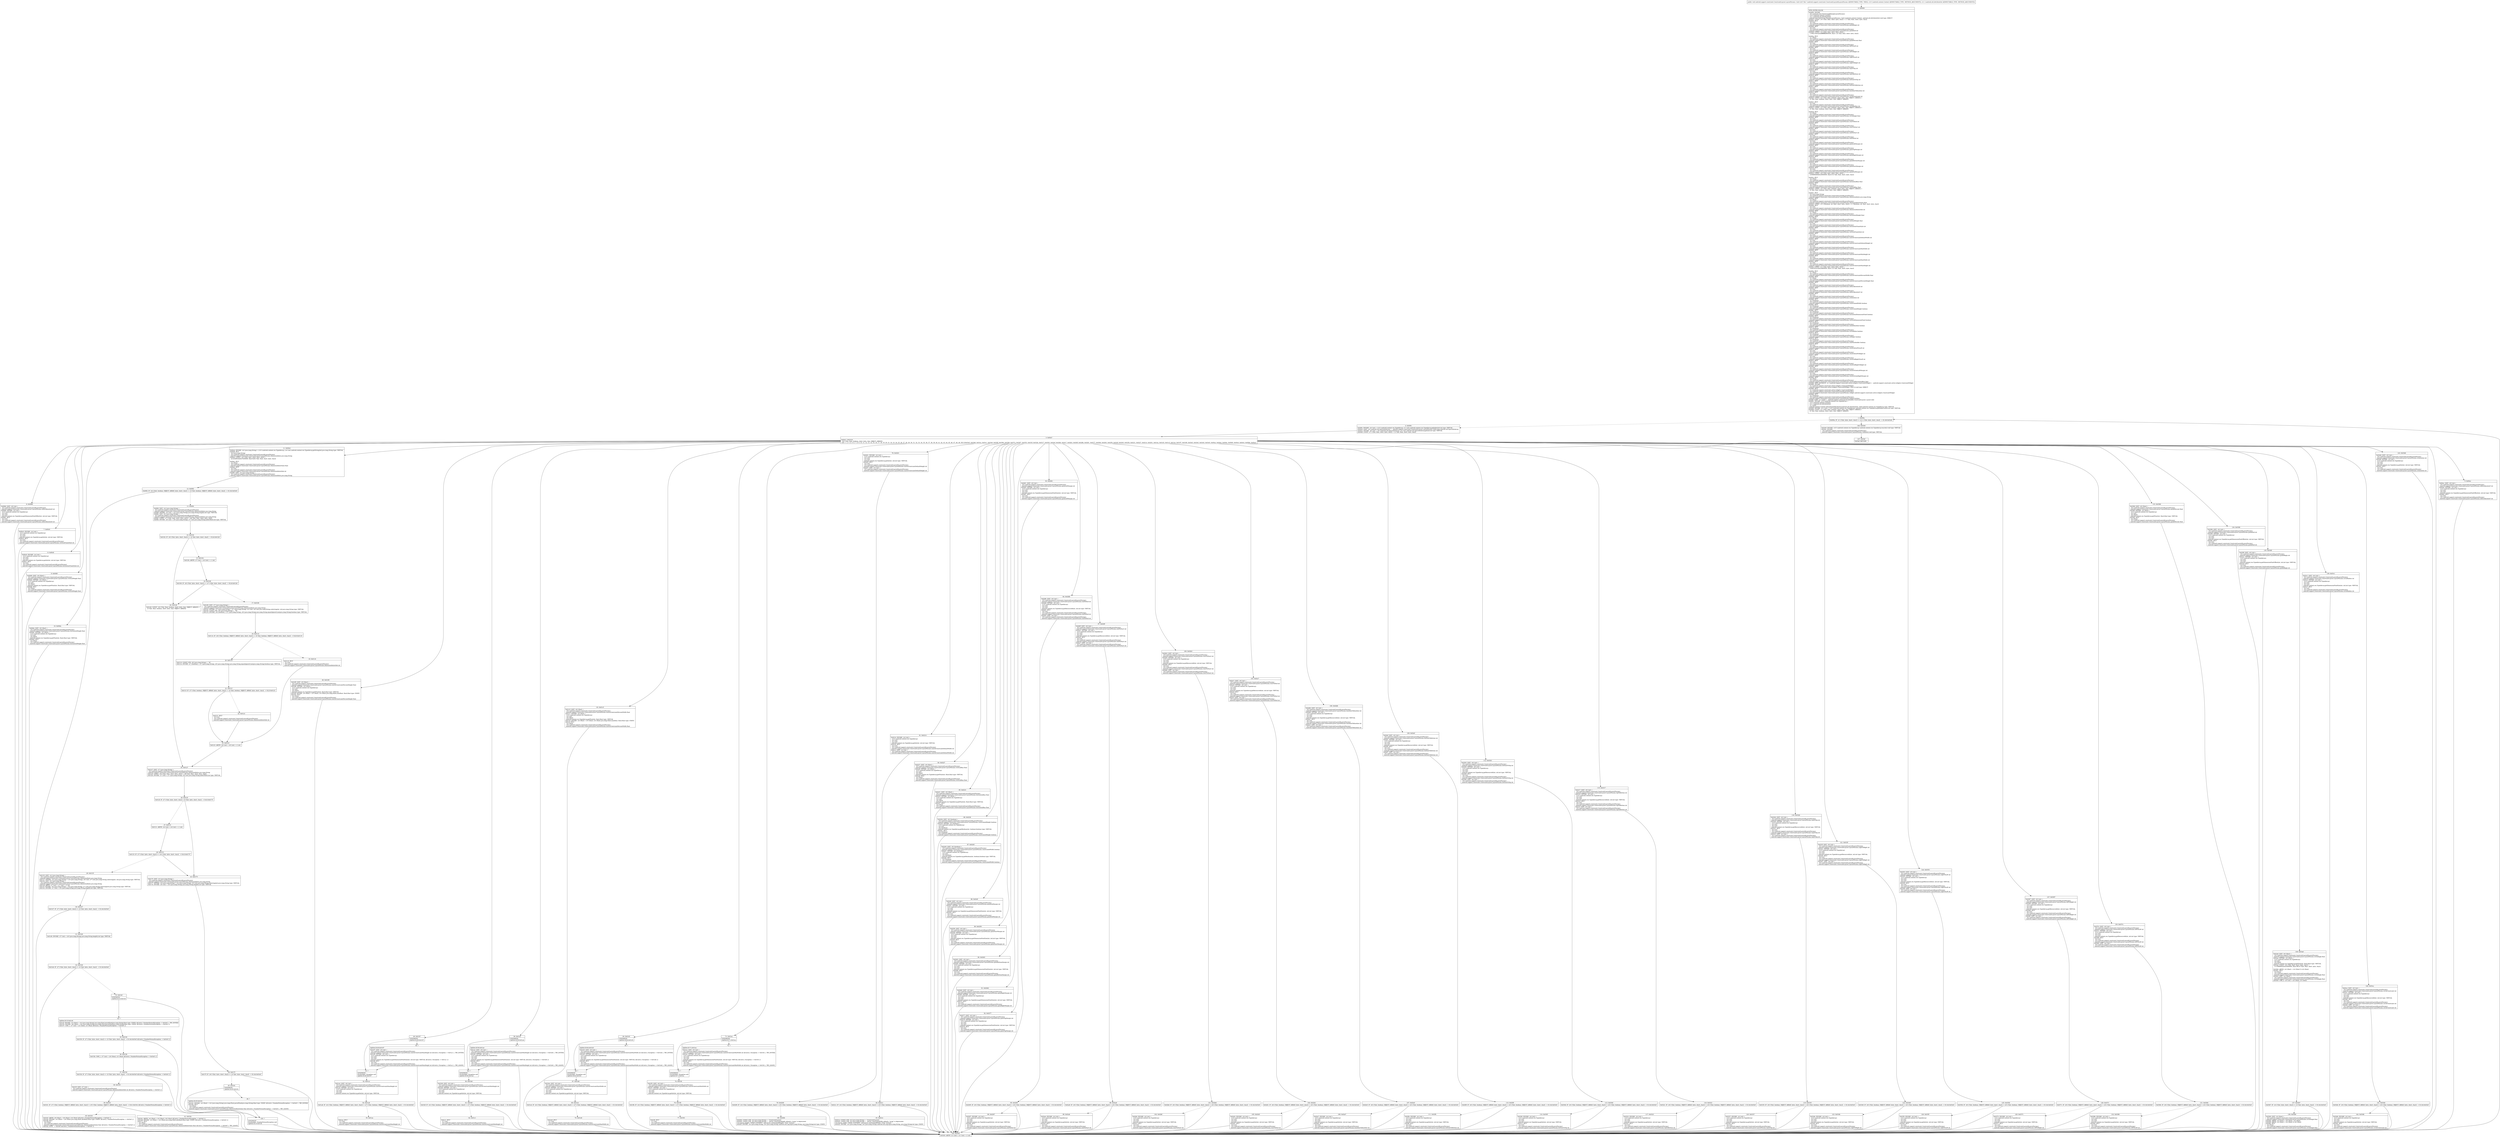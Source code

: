 digraph "CFG forandroid.support.constraint.ConstraintLayout.LayoutParams.\<init\>(Landroid\/content\/Context;Landroid\/util\/AttributeSet;)V" {
Node_0 [shape=record,label="{0\:\ 0x0000|MTH_ENTER_BLOCK\l|0x0000: INVOKE  \l  (r9 I:android.view.ViewGroup$MarginLayoutParams)\l  (r10 I:android.content.Context)\l  (r11 I:android.util.AttributeSet)\l android.view.ViewGroup.MarginLayoutParams.\<init\>(android.content.Context, android.util.AttributeSet):void type: DIRECT \l0x0003: CONST  (r0 I:?[int, float, short, byte, char]) = (\-1 ?[int, float, short, byte, char]) \l0x0004: IPUT  \l  (r0 I:int)\l  (r9 I:android.support.constraint.ConstraintLayout$LayoutParams)\l android.support.constraint.ConstraintLayout.LayoutParams.guideBegin int \l0x0006: IPUT  \l  (r0 I:int)\l  (r9 I:android.support.constraint.ConstraintLayout$LayoutParams)\l android.support.constraint.ConstraintLayout.LayoutParams.guideEnd int \l0x0008: CONST  (r1 I:?[int, float, short, byte, char]) = \l  (\-1082130432(0xffffffffbf800000, float:\-1.0) ?[int, float, short, byte, char])\l \l0x000a: IPUT  \l  (r1 I:float)\l  (r9 I:android.support.constraint.ConstraintLayout$LayoutParams)\l android.support.constraint.ConstraintLayout.LayoutParams.guidePercent float \l0x000c: IPUT  \l  (r0 I:int)\l  (r9 I:android.support.constraint.ConstraintLayout$LayoutParams)\l android.support.constraint.ConstraintLayout.LayoutParams.leftToLeft int \l0x000e: IPUT  \l  (r0 I:int)\l  (r9 I:android.support.constraint.ConstraintLayout$LayoutParams)\l android.support.constraint.ConstraintLayout.LayoutParams.leftToRight int \l0x0010: IPUT  \l  (r0 I:int)\l  (r9 I:android.support.constraint.ConstraintLayout$LayoutParams)\l android.support.constraint.ConstraintLayout.LayoutParams.rightToLeft int \l0x0012: IPUT  \l  (r0 I:int)\l  (r9 I:android.support.constraint.ConstraintLayout$LayoutParams)\l android.support.constraint.ConstraintLayout.LayoutParams.rightToRight int \l0x0014: IPUT  \l  (r0 I:int)\l  (r9 I:android.support.constraint.ConstraintLayout$LayoutParams)\l android.support.constraint.ConstraintLayout.LayoutParams.topToTop int \l0x0016: IPUT  \l  (r0 I:int)\l  (r9 I:android.support.constraint.ConstraintLayout$LayoutParams)\l android.support.constraint.ConstraintLayout.LayoutParams.topToBottom int \l0x0018: IPUT  \l  (r0 I:int)\l  (r9 I:android.support.constraint.ConstraintLayout$LayoutParams)\l android.support.constraint.ConstraintLayout.LayoutParams.bottomToTop int \l0x001a: IPUT  \l  (r0 I:int)\l  (r9 I:android.support.constraint.ConstraintLayout$LayoutParams)\l android.support.constraint.ConstraintLayout.LayoutParams.bottomToBottom int \l0x001c: IPUT  \l  (r0 I:int)\l  (r9 I:android.support.constraint.ConstraintLayout$LayoutParams)\l android.support.constraint.ConstraintLayout.LayoutParams.baselineToBaseline int \l0x001e: IPUT  \l  (r0 I:int)\l  (r9 I:android.support.constraint.ConstraintLayout$LayoutParams)\l android.support.constraint.ConstraintLayout.LayoutParams.circleConstraint int \l0x0020: CONST  (r2 I:?[int, float, boolean, short, byte, char, OBJECT, ARRAY]) = \l  (0 ?[int, float, boolean, short, byte, char, OBJECT, ARRAY])\l \l0x0021: IPUT  \l  (r2 I:int)\l  (r9 I:android.support.constraint.ConstraintLayout$LayoutParams)\l android.support.constraint.ConstraintLayout.LayoutParams.circleRadius int \l0x0023: CONST  (r3 I:?[int, float, boolean, short, byte, char, OBJECT, ARRAY]) = \l  (0 ?[int, float, boolean, short, byte, char, OBJECT, ARRAY])\l \l0x0024: IPUT  \l  (r3 I:float)\l  (r9 I:android.support.constraint.ConstraintLayout$LayoutParams)\l android.support.constraint.ConstraintLayout.LayoutParams.circleAngle float \l0x0026: IPUT  \l  (r0 I:int)\l  (r9 I:android.support.constraint.ConstraintLayout$LayoutParams)\l android.support.constraint.ConstraintLayout.LayoutParams.startToEnd int \l0x0028: IPUT  \l  (r0 I:int)\l  (r9 I:android.support.constraint.ConstraintLayout$LayoutParams)\l android.support.constraint.ConstraintLayout.LayoutParams.startToStart int \l0x002a: IPUT  \l  (r0 I:int)\l  (r9 I:android.support.constraint.ConstraintLayout$LayoutParams)\l android.support.constraint.ConstraintLayout.LayoutParams.endToStart int \l0x002c: IPUT  \l  (r0 I:int)\l  (r9 I:android.support.constraint.ConstraintLayout$LayoutParams)\l android.support.constraint.ConstraintLayout.LayoutParams.endToEnd int \l0x002e: IPUT  \l  (r0 I:int)\l  (r9 I:android.support.constraint.ConstraintLayout$LayoutParams)\l android.support.constraint.ConstraintLayout.LayoutParams.goneLeftMargin int \l0x0030: IPUT  \l  (r0 I:int)\l  (r9 I:android.support.constraint.ConstraintLayout$LayoutParams)\l android.support.constraint.ConstraintLayout.LayoutParams.goneTopMargin int \l0x0032: IPUT  \l  (r0 I:int)\l  (r9 I:android.support.constraint.ConstraintLayout$LayoutParams)\l android.support.constraint.ConstraintLayout.LayoutParams.goneRightMargin int \l0x0034: IPUT  \l  (r0 I:int)\l  (r9 I:android.support.constraint.ConstraintLayout$LayoutParams)\l android.support.constraint.ConstraintLayout.LayoutParams.goneBottomMargin int \l0x0036: IPUT  \l  (r0 I:int)\l  (r9 I:android.support.constraint.ConstraintLayout$LayoutParams)\l android.support.constraint.ConstraintLayout.LayoutParams.goneStartMargin int \l0x0038: IPUT  \l  (r0 I:int)\l  (r9 I:android.support.constraint.ConstraintLayout$LayoutParams)\l android.support.constraint.ConstraintLayout.LayoutParams.goneEndMargin int \l0x003a: CONST  (r4 I:?[int, float, short, byte, char]) = \l  (1056964608(0x3f000000, float:0.5) ?[int, float, short, byte, char])\l \l0x003c: IPUT  \l  (r4 I:float)\l  (r9 I:android.support.constraint.ConstraintLayout$LayoutParams)\l android.support.constraint.ConstraintLayout.LayoutParams.horizontalBias float \l0x003e: IPUT  \l  (r4 I:float)\l  (r9 I:android.support.constraint.ConstraintLayout$LayoutParams)\l android.support.constraint.ConstraintLayout.LayoutParams.verticalBias float \l0x0040: CONST  (r5 I:?[int, float, boolean, short, byte, char, OBJECT, ARRAY]) = \l  (0 ?[int, float, boolean, short, byte, char, OBJECT, ARRAY])\l \l0x0041: IPUT  \l  (r5 I:java.lang.String)\l  (r9 I:android.support.constraint.ConstraintLayout$LayoutParams)\l android.support.constraint.ConstraintLayout.LayoutParams.dimensionRatio java.lang.String \l0x0043: IPUT  \l  (r3 I:float)\l  (r9 I:android.support.constraint.ConstraintLayout$LayoutParams)\l android.support.constraint.ConstraintLayout.LayoutParams.dimensionRatioValue float \l0x0045: CONST  (r5 I:?[boolean, int, float, short, byte, char]) = (1 ?[boolean, int, float, short, byte, char]) \l0x0046: IPUT  \l  (r5 I:int)\l  (r9 I:android.support.constraint.ConstraintLayout$LayoutParams)\l android.support.constraint.ConstraintLayout.LayoutParams.dimensionRatioSide int \l0x0048: IPUT  \l  (r1 I:float)\l  (r9 I:android.support.constraint.ConstraintLayout$LayoutParams)\l android.support.constraint.ConstraintLayout.LayoutParams.horizontalWeight float \l0x004a: IPUT  \l  (r1 I:float)\l  (r9 I:android.support.constraint.ConstraintLayout$LayoutParams)\l android.support.constraint.ConstraintLayout.LayoutParams.verticalWeight float \l0x004c: IPUT  \l  (r2 I:int)\l  (r9 I:android.support.constraint.ConstraintLayout$LayoutParams)\l android.support.constraint.ConstraintLayout.LayoutParams.horizontalChainStyle int \l0x004e: IPUT  \l  (r2 I:int)\l  (r9 I:android.support.constraint.ConstraintLayout$LayoutParams)\l android.support.constraint.ConstraintLayout.LayoutParams.verticalChainStyle int \l0x0050: IPUT  \l  (r2 I:int)\l  (r9 I:android.support.constraint.ConstraintLayout$LayoutParams)\l android.support.constraint.ConstraintLayout.LayoutParams.matchConstraintDefaultWidth int \l0x0052: IPUT  \l  (r2 I:int)\l  (r9 I:android.support.constraint.ConstraintLayout$LayoutParams)\l android.support.constraint.ConstraintLayout.LayoutParams.matchConstraintDefaultHeight int \l0x0054: IPUT  \l  (r2 I:int)\l  (r9 I:android.support.constraint.ConstraintLayout$LayoutParams)\l android.support.constraint.ConstraintLayout.LayoutParams.matchConstraintMinWidth int \l0x0056: IPUT  \l  (r2 I:int)\l  (r9 I:android.support.constraint.ConstraintLayout$LayoutParams)\l android.support.constraint.ConstraintLayout.LayoutParams.matchConstraintMinHeight int \l0x0058: IPUT  \l  (r2 I:int)\l  (r9 I:android.support.constraint.ConstraintLayout$LayoutParams)\l android.support.constraint.ConstraintLayout.LayoutParams.matchConstraintMaxWidth int \l0x005a: IPUT  \l  (r2 I:int)\l  (r9 I:android.support.constraint.ConstraintLayout$LayoutParams)\l android.support.constraint.ConstraintLayout.LayoutParams.matchConstraintMaxHeight int \l0x005c: CONST  (r1 I:?[int, float, short, byte, char]) = \l  (1065353216(0x3f800000, float:1.0) ?[int, float, short, byte, char])\l \l0x005e: IPUT  \l  (r1 I:float)\l  (r9 I:android.support.constraint.ConstraintLayout$LayoutParams)\l android.support.constraint.ConstraintLayout.LayoutParams.matchConstraintPercentWidth float \l0x0060: IPUT  \l  (r1 I:float)\l  (r9 I:android.support.constraint.ConstraintLayout$LayoutParams)\l android.support.constraint.ConstraintLayout.LayoutParams.matchConstraintPercentHeight float \l0x0062: IPUT  \l  (r0 I:int)\l  (r9 I:android.support.constraint.ConstraintLayout$LayoutParams)\l android.support.constraint.ConstraintLayout.LayoutParams.editorAbsoluteX int \l0x0064: IPUT  \l  (r0 I:int)\l  (r9 I:android.support.constraint.ConstraintLayout$LayoutParams)\l android.support.constraint.ConstraintLayout.LayoutParams.editorAbsoluteY int \l0x0066: IPUT  \l  (r0 I:int)\l  (r9 I:android.support.constraint.ConstraintLayout$LayoutParams)\l android.support.constraint.ConstraintLayout.LayoutParams.orientation int \l0x0068: IPUT  \l  (r2 I:boolean)\l  (r9 I:android.support.constraint.ConstraintLayout$LayoutParams)\l android.support.constraint.ConstraintLayout.LayoutParams.constrainedWidth boolean \l0x006a: IPUT  \l  (r2 I:boolean)\l  (r9 I:android.support.constraint.ConstraintLayout$LayoutParams)\l android.support.constraint.ConstraintLayout.LayoutParams.constrainedHeight boolean \l0x006c: IPUT  \l  (r5 I:boolean)\l  (r9 I:android.support.constraint.ConstraintLayout$LayoutParams)\l android.support.constraint.ConstraintLayout.LayoutParams.horizontalDimensionFixed boolean \l0x006e: IPUT  \l  (r5 I:boolean)\l  (r9 I:android.support.constraint.ConstraintLayout$LayoutParams)\l android.support.constraint.ConstraintLayout.LayoutParams.verticalDimensionFixed boolean \l0x0070: IPUT  \l  (r2 I:boolean)\l  (r9 I:android.support.constraint.ConstraintLayout$LayoutParams)\l android.support.constraint.ConstraintLayout.LayoutParams.needsBaseline boolean \l0x0072: IPUT  \l  (r2 I:boolean)\l  (r9 I:android.support.constraint.ConstraintLayout$LayoutParams)\l android.support.constraint.ConstraintLayout.LayoutParams.isGuideline boolean \l0x0074: IPUT  \l  (r2 I:boolean)\l  (r9 I:android.support.constraint.ConstraintLayout$LayoutParams)\l android.support.constraint.ConstraintLayout.LayoutParams.isHelper boolean \l0x0076: IPUT  \l  (r2 I:boolean)\l  (r9 I:android.support.constraint.ConstraintLayout$LayoutParams)\l android.support.constraint.ConstraintLayout.LayoutParams.isInPlaceholder boolean \l0x0078: IPUT  \l  (r0 I:int)\l  (r9 I:android.support.constraint.ConstraintLayout$LayoutParams)\l android.support.constraint.ConstraintLayout.LayoutParams.resolvedLeftToLeft int \l0x007a: IPUT  \l  (r0 I:int)\l  (r9 I:android.support.constraint.ConstraintLayout$LayoutParams)\l android.support.constraint.ConstraintLayout.LayoutParams.resolvedLeftToRight int \l0x007c: IPUT  \l  (r0 I:int)\l  (r9 I:android.support.constraint.ConstraintLayout$LayoutParams)\l android.support.constraint.ConstraintLayout.LayoutParams.resolvedRightToLeft int \l0x007e: IPUT  \l  (r0 I:int)\l  (r9 I:android.support.constraint.ConstraintLayout$LayoutParams)\l android.support.constraint.ConstraintLayout.LayoutParams.resolvedRightToRight int \l0x0080: IPUT  \l  (r0 I:int)\l  (r9 I:android.support.constraint.ConstraintLayout$LayoutParams)\l android.support.constraint.ConstraintLayout.LayoutParams.resolveGoneLeftMargin int \l0x0082: IPUT  \l  (r0 I:int)\l  (r9 I:android.support.constraint.ConstraintLayout$LayoutParams)\l android.support.constraint.ConstraintLayout.LayoutParams.resolveGoneRightMargin int \l0x0084: IPUT  \l  (r4 I:float)\l  (r9 I:android.support.constraint.ConstraintLayout$LayoutParams)\l android.support.constraint.ConstraintLayout.LayoutParams.resolvedHorizontalBias float \l0x0086: NEW_INSTANCE  (r1 I:android.support.constraint.solver.widgets.ConstraintWidget) =  android.support.constraint.solver.widgets.ConstraintWidget \l0x0088: INVOKE  \l  (r1 I:android.support.constraint.solver.widgets.ConstraintWidget)\l android.support.constraint.solver.widgets.ConstraintWidget.\<init\>():void type: DIRECT \l0x008b: IPUT  \l  (r1 I:android.support.constraint.solver.widgets.ConstraintWidget)\l  (r9 I:android.support.constraint.ConstraintLayout$LayoutParams)\l android.support.constraint.ConstraintLayout.LayoutParams.widget android.support.constraint.solver.widgets.ConstraintWidget \l0x008d: IPUT  \l  (r2 I:boolean)\l  (r9 I:android.support.constraint.ConstraintLayout$LayoutParams)\l android.support.constraint.ConstraintLayout.LayoutParams.helped boolean \l0x008f: SGET  (r1 I:int[]) =  android.support.constraint.R.styleable.ConstraintLayout_Layout int[] \l0x0091: INVOKE  (r10 I:android.content.res.TypedArray) = \l  (r10 I:android.content.Context)\l  (r11 I:android.util.AttributeSet)\l  (r1 I:int[])\l android.content.Context.obtainStyledAttributes(android.util.AttributeSet, int[]):android.content.res.TypedArray type: VIRTUAL \l0x0095: INVOKE  (r11 I:int) = (r10 I:android.content.res.TypedArray) android.content.res.TypedArray.getIndexCount():int type: VIRTUAL \l0x0099: CONST  (r1 I:?[int, float, boolean, short, byte, char, OBJECT, ARRAY]) = \l  (0 ?[int, float, boolean, short, byte, char, OBJECT, ARRAY])\l \l}"];
Node_1 [shape=record,label="{1\:\ 0x009a|0x009a: IF  (r1 I:?[int, byte, short, char]) \>= (r11 I:?[int, byte, short, char])  \-\> B:146:0x03e9 \l}"];
Node_2 [shape=record,label="{2\:\ 0x009c|0x009c: INVOKE  (r4 I:int) = (r10 I:android.content.res.TypedArray), (r1 I:int) android.content.res.TypedArray.getIndex(int):int type: VIRTUAL \l0x00a0: SGET  (r6 I:android.util.SparseIntArray) =  android.support.constraint.ConstraintLayout.LayoutParams.Table.map android.util.SparseIntArray \l0x00a2: INVOKE  (r6 I:int) = (r6 I:android.util.SparseIntArray), (r4 I:int) android.util.SparseIntArray.get(int):int type: VIRTUAL \l0x00a6: CONST  (r7 I:?[int, float, short, byte, char]) = (\-2 ?[int, float, short, byte, char]) \l}"];
Node_3 [shape=record,label="{3\:\ 0x00a7|0x00a7: SWITCH  \l  (r6 I:?[int, float, boolean, short, byte, char, OBJECT, ARRAY])\l k:[0, 1, 2, 3, 4, 5, 6, 7, 8, 9, 10, 11, 12, 13, 14, 15, 16, 17, 18, 19, 20, 21, 22, 23, 24, 25, 26, 27, 28, 29, 30, 31, 32, 33, 34, 35, 36, 37, 38, 39, 40, 41, 42, 43, 44, 45, 46, 47, 48, 49, 50] t:[0x03e5, 0x03dd, 0x03ca, 0x03c1, 0x03a8, 0x039f, 0x0396, 0x038d, 0x037a, 0x0367, 0x0353, 0x033f, 0x032b, 0x0317, 0x0303, 0x02ef, 0x02db, 0x02c7, 0x02b3, 0x029f, 0x028b, 0x0281, 0x0277, 0x026d, 0x0263, 0x0259, 0x024f, 0x0245, 0x023b, 0x0231, 0x0227, 0x0214, 0x0201, 0x01ea, 0x01d3, 0x01c5, 0x01ae, 0x0197, 0x0189, 0x03e5, 0x03e5, 0x03e5, 0x03e5, 0x00aa, 0x00e4, 0x00da, 0x00d0, 0x00c8, 0x00c0, 0x00b6, 0x00ac] \l}"];
Node_5 [shape=record,label="{5\:\ 0x00ac|0x00ac: IGET  (r6 I:int) = \l  (r9 I:android.support.constraint.ConstraintLayout$LayoutParams)\l android.support.constraint.ConstraintLayout.LayoutParams.editorAbsoluteY int \l0x00ae: INVOKE  (r4 I:int) = \l  (r10 I:android.content.res.TypedArray)\l  (r4 I:int)\l  (r6 I:int)\l android.content.res.TypedArray.getDimensionPixelOffset(int, int):int type: VIRTUAL \l0x00b2: IPUT  \l  (r4 I:int)\l  (r9 I:android.support.constraint.ConstraintLayout$LayoutParams)\l android.support.constraint.ConstraintLayout.LayoutParams.editorAbsoluteY int \l}"];
Node_6 [shape=record,label="{6\:\ 0x00b6|0x00b6: IGET  (r6 I:int) = \l  (r9 I:android.support.constraint.ConstraintLayout$LayoutParams)\l android.support.constraint.ConstraintLayout.LayoutParams.editorAbsoluteX int \l0x00b8: INVOKE  (r4 I:int) = \l  (r10 I:android.content.res.TypedArray)\l  (r4 I:int)\l  (r6 I:int)\l android.content.res.TypedArray.getDimensionPixelOffset(int, int):int type: VIRTUAL \l0x00bc: IPUT  \l  (r4 I:int)\l  (r9 I:android.support.constraint.ConstraintLayout$LayoutParams)\l android.support.constraint.ConstraintLayout.LayoutParams.editorAbsoluteX int \l}"];
Node_7 [shape=record,label="{7\:\ 0x00c0|0x00c0: INVOKE  (r4 I:int) = \l  (r10 I:android.content.res.TypedArray)\l  (r4 I:int)\l  (r2 I:int)\l android.content.res.TypedArray.getInt(int, int):int type: VIRTUAL \l0x00c4: IPUT  \l  (r4 I:int)\l  (r9 I:android.support.constraint.ConstraintLayout$LayoutParams)\l android.support.constraint.ConstraintLayout.LayoutParams.verticalChainStyle int \l}"];
Node_8 [shape=record,label="{8\:\ 0x00c8|0x00c8: INVOKE  (r4 I:int) = \l  (r10 I:android.content.res.TypedArray)\l  (r4 I:int)\l  (r2 I:int)\l android.content.res.TypedArray.getInt(int, int):int type: VIRTUAL \l0x00cc: IPUT  \l  (r4 I:int)\l  (r9 I:android.support.constraint.ConstraintLayout$LayoutParams)\l android.support.constraint.ConstraintLayout.LayoutParams.horizontalChainStyle int \l}"];
Node_9 [shape=record,label="{9\:\ 0x00d0|0x00d0: IGET  (r6 I:float) = \l  (r9 I:android.support.constraint.ConstraintLayout$LayoutParams)\l android.support.constraint.ConstraintLayout.LayoutParams.verticalWeight float \l0x00d2: INVOKE  (r4 I:float) = \l  (r10 I:android.content.res.TypedArray)\l  (r4 I:int)\l  (r6 I:float)\l android.content.res.TypedArray.getFloat(int, float):float type: VIRTUAL \l0x00d6: IPUT  \l  (r4 I:float)\l  (r9 I:android.support.constraint.ConstraintLayout$LayoutParams)\l android.support.constraint.ConstraintLayout.LayoutParams.verticalWeight float \l}"];
Node_10 [shape=record,label="{10\:\ 0x00da|0x00da: IGET  (r6 I:float) = \l  (r9 I:android.support.constraint.ConstraintLayout$LayoutParams)\l android.support.constraint.ConstraintLayout.LayoutParams.horizontalWeight float \l0x00dc: INVOKE  (r4 I:float) = \l  (r10 I:android.content.res.TypedArray)\l  (r4 I:int)\l  (r6 I:float)\l android.content.res.TypedArray.getFloat(int, float):float type: VIRTUAL \l0x00e0: IPUT  \l  (r4 I:float)\l  (r9 I:android.support.constraint.ConstraintLayout$LayoutParams)\l android.support.constraint.ConstraintLayout.LayoutParams.horizontalWeight float \l}"];
Node_11 [shape=record,label="{11\:\ 0x00e4|0x00e4: INVOKE  (r4 I:java.lang.String) = (r10 I:android.content.res.TypedArray), (r4 I:int) android.content.res.TypedArray.getString(int):java.lang.String type: VIRTUAL \l0x00e8: IPUT  \l  (r4 I:java.lang.String)\l  (r9 I:android.support.constraint.ConstraintLayout$LayoutParams)\l android.support.constraint.ConstraintLayout.LayoutParams.dimensionRatio java.lang.String \l0x00ea: CONST  (r4 I:?[int, float, short, byte, char]) = \l  (2143289344(0x7fc00000, float:NaN) ?[int, float, short, byte, char])\l \l0x00ec: IPUT  \l  (r4 I:float)\l  (r9 I:android.support.constraint.ConstraintLayout$LayoutParams)\l android.support.constraint.ConstraintLayout.LayoutParams.dimensionRatioValue float \l0x00ee: IPUT  \l  (r0 I:int)\l  (r9 I:android.support.constraint.ConstraintLayout$LayoutParams)\l android.support.constraint.ConstraintLayout.LayoutParams.dimensionRatioSide int \l0x00f0: IGET  (r4 I:java.lang.String) = \l  (r9 I:android.support.constraint.ConstraintLayout$LayoutParams)\l android.support.constraint.ConstraintLayout.LayoutParams.dimensionRatio java.lang.String \l}"];
Node_12 [shape=record,label="{12\:\ 0x00f2|0x00f2: IF  (r4 I:?[int, boolean, OBJECT, ARRAY, byte, short, char]) == (0 ?[int, boolean, OBJECT, ARRAY, byte, short, char])  \-\> B:144:0x03e5 \l}"];
Node_13 [shape=record,label="{13\:\ 0x00f4|0x00f4: IGET  (r4 I:java.lang.String) = \l  (r9 I:android.support.constraint.ConstraintLayout$LayoutParams)\l android.support.constraint.ConstraintLayout.LayoutParams.dimensionRatio java.lang.String \l0x00f6: INVOKE  (r4 I:int) = (r4 I:java.lang.String) java.lang.String.length():int type: VIRTUAL \l0x00fa: IGET  (r6 I:java.lang.String) = \l  (r9 I:android.support.constraint.ConstraintLayout$LayoutParams)\l android.support.constraint.ConstraintLayout.LayoutParams.dimensionRatio java.lang.String \l0x00fc: CONST  (r7 I:?[int, float, short, byte, char]) = (44 ?[int, float, short, byte, char]) \l0x00fe: INVOKE  (r6 I:int) = (r6 I:java.lang.String), (r7 I:int) java.lang.String.indexOf(int):int type: VIRTUAL \l}"];
Node_14 [shape=record,label="{14\:\ 0x0102|0x0102: IF  (r6 I:?[int, byte, short, char]) \<= (0 ?[int, byte, short, char])  \-\> B:24:0x0126 \l}"];
Node_15 [shape=record,label="{15\:\ 0x0104|0x0104: ARITH  (r7 I:int) = (r4 I:int) + (\-1 int) \l}"];
Node_16 [shape=record,label="{16\:\ 0x0106|0x0106: IF  (r6 I:?[int, byte, short, char]) \>= (r7 I:?[int, byte, short, char])  \-\> B:24:0x0126 \l}"];
Node_17 [shape=record,label="{17\:\ 0x0108|0x0108: IGET  (r7 I:java.lang.String) = \l  (r9 I:android.support.constraint.ConstraintLayout$LayoutParams)\l android.support.constraint.ConstraintLayout.LayoutParams.dimensionRatio java.lang.String \l0x010a: INVOKE  (r7 I:java.lang.String) = (r7 I:java.lang.String), (r2 I:int), (r6 I:int) java.lang.String.substring(int, int):java.lang.String type: VIRTUAL \l0x010e: CONST_STR  (r8 I:java.lang.String) =  \"W\" \l0x0110: INVOKE  (r8 I:boolean) = (r7 I:java.lang.String), (r8 I:java.lang.String) java.lang.String.equalsIgnoreCase(java.lang.String):boolean type: VIRTUAL \l}"];
Node_18 [shape=record,label="{18\:\ 0x0114|0x0114: IF  (r8 I:?[int, boolean, OBJECT, ARRAY, byte, short, char]) == (0 ?[int, boolean, OBJECT, ARRAY, byte, short, char])  \-\> B:20:0x0119 \l}"];
Node_19 [shape=record,label="{19\:\ 0x0116|0x0116: IPUT  \l  (r2 I:int)\l  (r9 I:android.support.constraint.ConstraintLayout$LayoutParams)\l android.support.constraint.ConstraintLayout.LayoutParams.dimensionRatioSide int \l}"];
Node_20 [shape=record,label="{20\:\ 0x0119|0x0119: CONST_STR  (r8 I:java.lang.String) =  \"H\" \l0x011b: INVOKE  (r7 I:boolean) = (r7 I:java.lang.String), (r8 I:java.lang.String) java.lang.String.equalsIgnoreCase(java.lang.String):boolean type: VIRTUAL \l}"];
Node_21 [shape=record,label="{21\:\ 0x011f|0x011f: IF  (r7 I:?[int, boolean, OBJECT, ARRAY, byte, short, char]) == (0 ?[int, boolean, OBJECT, ARRAY, byte, short, char])  \-\> B:23:0x0123 \l}"];
Node_22 [shape=record,label="{22\:\ 0x0121|0x0121: IPUT  \l  (r5 I:int)\l  (r9 I:android.support.constraint.ConstraintLayout$LayoutParams)\l android.support.constraint.ConstraintLayout.LayoutParams.dimensionRatioSide int \l}"];
Node_23 [shape=record,label="{23\:\ 0x0123|0x0123: ARITH  (r6 I:int) = (r6 I:int) + (1 int) \l}"];
Node_24 [shape=record,label="{24\:\ 0x0126|0x0126: CONST  (r6 I:?[int, float, boolean, short, byte, char, OBJECT, ARRAY]) = \l  (0 ?[int, float, boolean, short, byte, char, OBJECT, ARRAY])\l \l}"];
Node_25 [shape=record,label="{25\:\ 0x0127|0x0127: IGET  (r7 I:java.lang.String) = \l  (r9 I:android.support.constraint.ConstraintLayout$LayoutParams)\l android.support.constraint.ConstraintLayout.LayoutParams.dimensionRatio java.lang.String \l0x0129: CONST  (r8 I:?[int, float, short, byte, char]) = (58 ?[int, float, short, byte, char]) \l0x012b: INVOKE  (r7 I:int) = (r7 I:java.lang.String), (r8 I:int) java.lang.String.indexOf(int):int type: VIRTUAL \l}"];
Node_26 [shape=record,label="{26\:\ 0x012f|0x012f: IF  (r7 I:?[int, byte, short, char]) \< (0 ?[int, byte, short, char])  \-\> B:43:0x0175 \l}"];
Node_27 [shape=record,label="{27\:\ 0x0131|0x0131: ARITH  (r4 I:int) = (r4 I:int) + (\-1 int) \l}"];
Node_28 [shape=record,label="{28\:\ 0x0133|0x0133: IF  (r7 I:?[int, byte, short, char]) \>= (r4 I:?[int, byte, short, char])  \-\> B:43:0x0175 \l}"];
Node_29 [shape=record,label="{29\:\ 0x0135|0x0135: IGET  (r4 I:java.lang.String) = \l  (r9 I:android.support.constraint.ConstraintLayout$LayoutParams)\l android.support.constraint.ConstraintLayout.LayoutParams.dimensionRatio java.lang.String \l0x0137: INVOKE  (r4 I:java.lang.String) = (r4 I:java.lang.String), (r6 I:int), (r7 I:int) java.lang.String.substring(int, int):java.lang.String type: VIRTUAL \l0x013b: IGET  (r6 I:java.lang.String) = \l  (r9 I:android.support.constraint.ConstraintLayout$LayoutParams)\l android.support.constraint.ConstraintLayout.LayoutParams.dimensionRatio java.lang.String \l0x013d: ARITH  (r7 I:int) = (r7 I:int) + (1 int) \l0x013f: INVOKE  (r6 I:java.lang.String) = (r6 I:java.lang.String), (r7 I:int) java.lang.String.substring(int):java.lang.String type: VIRTUAL \l0x0143: INVOKE  (r7 I:int) = (r4 I:java.lang.String) java.lang.String.length():int type: VIRTUAL \l}"];
Node_30 [shape=record,label="{30\:\ 0x0147|0x0147: IF  (r7 I:?[int, byte, short, char]) \<= (0 ?[int, byte, short, char])  \-\> B:144:0x03e5 \l}"];
Node_31 [shape=record,label="{31\:\ 0x0149|0x0149: INVOKE  (r7 I:int) = (r6 I:java.lang.String) java.lang.String.length():int type: VIRTUAL \l}"];
Node_32 [shape=record,label="{32\:\ 0x014d|0x014d: IF  (r7 I:?[int, byte, short, char]) \<= (0 ?[int, byte, short, char])  \-\> B:144:0x03e5 \l}"];
Node_33 [shape=record,label="{33\:\ 0x014f|SYNTHETIC\lSplitter:B:33:0x014f\l}"];
Node_34 [shape=record,label="{34\:\ ?|Splitter:B:33:0x014f\l|0x014f: INVOKE  (r4 I:float) = (r4 I:java.lang.String) java.lang.Float.parseFloat(java.lang.String):float type: STATIC A[Catch:\{ NumberFormatException \-\> 0x03e5 \}, TRY_ENTER]\l0x0153: INVOKE  (r6 I:float) = (r6 I:java.lang.String) java.lang.Float.parseFloat(java.lang.String):float type: STATIC A[Catch:\{ NumberFormatException \-\> 0x03e5 \}]\l0x0157: CMP_L  (r7 I:int) = (r4 I:float), (r3 I:float) A[Catch:\{ NumberFormatException \-\> 0x03e5 \}]\l}"];
Node_35 [shape=record,label="{35\:\ 0x0159|0x0159: IF  (r7 I:?[int, byte, short, char]) \<= (0 ?[int, byte, short, char])  \-\> B:144:0x03e5 A[Catch:\{ NumberFormatException \-\> 0x03e5 \}]\l}"];
Node_36 [shape=record,label="{36\:\ 0x015b|0x015b: CMP_L  (r7 I:int) = (r6 I:float), (r3 I:float) A[Catch:\{ NumberFormatException \-\> 0x03e5 \}]\l}"];
Node_37 [shape=record,label="{37\:\ 0x015d|0x015d: IF  (r7 I:?[int, byte, short, char]) \<= (0 ?[int, byte, short, char])  \-\> B:144:0x03e5 A[Catch:\{ NumberFormatException \-\> 0x03e5 \}]\l}"];
Node_38 [shape=record,label="{38\:\ 0x015f|0x015f: IGET  (r7 I:int) = \l  (r9 I:android.support.constraint.ConstraintLayout$LayoutParams)\l android.support.constraint.ConstraintLayout.LayoutParams.dimensionRatioSide int A[Catch:\{ NumberFormatException \-\> 0x03e5 \}]\l}"];
Node_39 [shape=record,label="{39\:\ 0x0161|0x0161: IF  (r7 I:?[int, boolean, OBJECT, ARRAY, byte, short, char]) != (r5 I:?[int, boolean, OBJECT, ARRAY, byte, short, char])  \-\> B:41:0x016c A[Catch:\{ NumberFormatException \-\> 0x03e5 \}]\l}"];
Node_40 [shape=record,label="{40\:\ 0x0163|0x0163: ARITH  (r6 I:float) = (r6 I:float) \/ (r4 I:float) A[Catch:\{ NumberFormatException \-\> 0x03e5 \}]\l0x0164: INVOKE  (r4 I:float) = (r6 I:float) java.lang.Math.abs(float):float type: STATIC A[Catch:\{ NumberFormatException \-\> 0x03e5 \}]\l0x0168: IPUT  \l  (r4 I:float)\l  (r9 I:android.support.constraint.ConstraintLayout$LayoutParams)\l android.support.constraint.ConstraintLayout.LayoutParams.dimensionRatioValue float A[Catch:\{ NumberFormatException \-\> 0x03e5 \}]\l0x016a: GOTO  \-\> 0x03e5 A[Catch:\{ NumberFormatException \-\> 0x03e5 \}]\l}"];
Node_41 [shape=record,label="{41\:\ 0x016c|0x016c: ARITH  (r4 I:float) = (r4 I:float) \/ (r6 I:float) A[Catch:\{ NumberFormatException \-\> 0x03e5 \}]\l0x016d: INVOKE  (r4 I:float) = (r4 I:float) java.lang.Math.abs(float):float type: STATIC A[Catch:\{ NumberFormatException \-\> 0x03e5 \}]\l0x0171: IPUT  \l  (r4 I:float)\l  (r9 I:android.support.constraint.ConstraintLayout$LayoutParams)\l android.support.constraint.ConstraintLayout.LayoutParams.dimensionRatioValue float A[Catch:\{ NumberFormatException \-\> 0x03e5 \}, TRY_LEAVE]\l}"];
Node_43 [shape=record,label="{43\:\ 0x0175|0x0175: IGET  (r4 I:java.lang.String) = \l  (r9 I:android.support.constraint.ConstraintLayout$LayoutParams)\l android.support.constraint.ConstraintLayout.LayoutParams.dimensionRatio java.lang.String \l0x0177: INVOKE  (r4 I:java.lang.String) = (r4 I:java.lang.String), (r6 I:int) java.lang.String.substring(int):java.lang.String type: VIRTUAL \l0x017b: INVOKE  (r6 I:int) = (r4 I:java.lang.String) java.lang.String.length():int type: VIRTUAL \l}"];
Node_44 [shape=record,label="{44\:\ 0x017f|0x017f: IF  (r6 I:?[int, byte, short, char]) \<= (0 ?[int, byte, short, char])  \-\> B:144:0x03e5 \l}"];
Node_45 [shape=record,label="{45\:\ 0x0181|SYNTHETIC\lSplitter:B:45:0x0181\l}"];
Node_46 [shape=record,label="{46\:\ ?|Splitter:B:45:0x0181\l|0x0181: INVOKE  (r4 I:float) = (r4 I:java.lang.String) java.lang.Float.parseFloat(java.lang.String):float type: STATIC A[Catch:\{ NumberFormatException \-\> 0x03e5 \}, TRY_ENTER]\l0x0185: IPUT  \l  (r4 I:float)\l  (r9 I:android.support.constraint.ConstraintLayout$LayoutParams)\l android.support.constraint.ConstraintLayout.LayoutParams.dimensionRatioValue float A[Catch:\{ NumberFormatException \-\> 0x03e5 \}, TRY_LEAVE]\l}"];
Node_48 [shape=record,label="{48\:\ 0x0189|0x0189: IGET  (r6 I:float) = \l  (r9 I:android.support.constraint.ConstraintLayout$LayoutParams)\l android.support.constraint.ConstraintLayout.LayoutParams.matchConstraintPercentHeight float \l0x018b: INVOKE  (r4 I:float) = \l  (r10 I:android.content.res.TypedArray)\l  (r4 I:int)\l  (r6 I:float)\l android.content.res.TypedArray.getFloat(int, float):float type: VIRTUAL \l0x018f: INVOKE  (r4 I:float) = (r3 I:float), (r4 I:float) java.lang.Math.max(float, float):float type: STATIC \l0x0193: IPUT  \l  (r4 I:float)\l  (r9 I:android.support.constraint.ConstraintLayout$LayoutParams)\l android.support.constraint.ConstraintLayout.LayoutParams.matchConstraintPercentHeight float \l}"];
Node_49 [shape=record,label="{49\:\ 0x0197|SYNTHETIC\lSplitter:B:49:0x0197\l}"];
Node_50 [shape=record,label="{50\:\ ?|Splitter:B:49:0x0197\l|0x0197: IGET  (r6 I:int) = \l  (r9 I:android.support.constraint.ConstraintLayout$LayoutParams)\l android.support.constraint.ConstraintLayout.LayoutParams.matchConstraintMaxHeight int A[Catch:\{ Exception \-\> 0x01a1 \}, TRY_ENTER]\l0x0199: INVOKE  (r6 I:int) = \l  (r10 I:android.content.res.TypedArray)\l  (r4 I:int)\l  (r6 I:int)\l android.content.res.TypedArray.getDimensionPixelSize(int, int):int type: VIRTUAL A[Catch:\{ Exception \-\> 0x01a1 \}]\l0x019d: IPUT  \l  (r6 I:int)\l  (r9 I:android.support.constraint.ConstraintLayout$LayoutParams)\l android.support.constraint.ConstraintLayout.LayoutParams.matchConstraintMaxHeight int A[Catch:\{ Exception \-\> 0x01a1 \}, TRY_LEAVE]\l}"];
Node_52 [shape=record,label="{52\:\ 0x01a1|0x01a2: IGET  (r6 I:int) = \l  (r9 I:android.support.constraint.ConstraintLayout$LayoutParams)\l android.support.constraint.ConstraintLayout.LayoutParams.matchConstraintMaxHeight int \l0x01a4: INVOKE  (r4 I:int) = \l  (r10 I:android.content.res.TypedArray)\l  (r4 I:int)\l  (r6 I:int)\l android.content.res.TypedArray.getInt(int, int):int type: VIRTUAL \l}"];
Node_53 [shape=record,label="{53\:\ ?|SYNTHETIC\lExcHandler: Exception null\lSplitter:B:49:0x0197\l}"];
Node_54 [shape=record,label="{54\:\ 0x01a8|0x01a8: IF  (r4 I:?[int, boolean, OBJECT, ARRAY, byte, short, char]) != (r7 I:?[int, boolean, OBJECT, ARRAY, byte, short, char])  \-\> B:144:0x03e5 \l}"];
Node_55 [shape=record,label="{55\:\ 0x01aa|0x01aa: IPUT  \l  (r7 I:int)\l  (r9 I:android.support.constraint.ConstraintLayout$LayoutParams)\l android.support.constraint.ConstraintLayout.LayoutParams.matchConstraintMaxHeight int \l}"];
Node_56 [shape=record,label="{56\:\ 0x01ae|SYNTHETIC\lSplitter:B:56:0x01ae\l}"];
Node_57 [shape=record,label="{57\:\ ?|Splitter:B:56:0x01ae\l|0x01ae: IGET  (r6 I:int) = \l  (r9 I:android.support.constraint.ConstraintLayout$LayoutParams)\l android.support.constraint.ConstraintLayout.LayoutParams.matchConstraintMinHeight int A[Catch:\{ Exception \-\> 0x01b8 \}, TRY_ENTER]\l0x01b0: INVOKE  (r6 I:int) = \l  (r10 I:android.content.res.TypedArray)\l  (r4 I:int)\l  (r6 I:int)\l android.content.res.TypedArray.getDimensionPixelSize(int, int):int type: VIRTUAL A[Catch:\{ Exception \-\> 0x01b8 \}]\l0x01b4: IPUT  \l  (r6 I:int)\l  (r9 I:android.support.constraint.ConstraintLayout$LayoutParams)\l android.support.constraint.ConstraintLayout.LayoutParams.matchConstraintMinHeight int A[Catch:\{ Exception \-\> 0x01b8 \}, TRY_LEAVE]\l}"];
Node_59 [shape=record,label="{59\:\ 0x01b8|0x01b9: IGET  (r6 I:int) = \l  (r9 I:android.support.constraint.ConstraintLayout$LayoutParams)\l android.support.constraint.ConstraintLayout.LayoutParams.matchConstraintMinHeight int \l0x01bb: INVOKE  (r4 I:int) = \l  (r10 I:android.content.res.TypedArray)\l  (r4 I:int)\l  (r6 I:int)\l android.content.res.TypedArray.getInt(int, int):int type: VIRTUAL \l}"];
Node_60 [shape=record,label="{60\:\ ?|SYNTHETIC\lExcHandler: Exception null\lSplitter:B:56:0x01ae\l}"];
Node_61 [shape=record,label="{61\:\ 0x01bf|0x01bf: IF  (r4 I:?[int, boolean, OBJECT, ARRAY, byte, short, char]) != (r7 I:?[int, boolean, OBJECT, ARRAY, byte, short, char])  \-\> B:144:0x03e5 \l}"];
Node_62 [shape=record,label="{62\:\ 0x01c1|0x01c1: IPUT  \l  (r7 I:int)\l  (r9 I:android.support.constraint.ConstraintLayout$LayoutParams)\l android.support.constraint.ConstraintLayout.LayoutParams.matchConstraintMinHeight int \l}"];
Node_63 [shape=record,label="{63\:\ 0x01c5|0x01c5: IGET  (r6 I:float) = \l  (r9 I:android.support.constraint.ConstraintLayout$LayoutParams)\l android.support.constraint.ConstraintLayout.LayoutParams.matchConstraintPercentWidth float \l0x01c7: INVOKE  (r4 I:float) = \l  (r10 I:android.content.res.TypedArray)\l  (r4 I:int)\l  (r6 I:float)\l android.content.res.TypedArray.getFloat(int, float):float type: VIRTUAL \l0x01cb: INVOKE  (r4 I:float) = (r3 I:float), (r4 I:float) java.lang.Math.max(float, float):float type: STATIC \l0x01cf: IPUT  \l  (r4 I:float)\l  (r9 I:android.support.constraint.ConstraintLayout$LayoutParams)\l android.support.constraint.ConstraintLayout.LayoutParams.matchConstraintPercentWidth float \l}"];
Node_64 [shape=record,label="{64\:\ 0x01d3|SYNTHETIC\lSplitter:B:64:0x01d3\l}"];
Node_65 [shape=record,label="{65\:\ ?|Splitter:B:64:0x01d3\l|0x01d3: IGET  (r6 I:int) = \l  (r9 I:android.support.constraint.ConstraintLayout$LayoutParams)\l android.support.constraint.ConstraintLayout.LayoutParams.matchConstraintMaxWidth int A[Catch:\{ Exception \-\> 0x01dd \}, TRY_ENTER]\l0x01d5: INVOKE  (r6 I:int) = \l  (r10 I:android.content.res.TypedArray)\l  (r4 I:int)\l  (r6 I:int)\l android.content.res.TypedArray.getDimensionPixelSize(int, int):int type: VIRTUAL A[Catch:\{ Exception \-\> 0x01dd \}]\l0x01d9: IPUT  \l  (r6 I:int)\l  (r9 I:android.support.constraint.ConstraintLayout$LayoutParams)\l android.support.constraint.ConstraintLayout.LayoutParams.matchConstraintMaxWidth int A[Catch:\{ Exception \-\> 0x01dd \}, TRY_LEAVE]\l}"];
Node_67 [shape=record,label="{67\:\ 0x01dd|0x01de: IGET  (r6 I:int) = \l  (r9 I:android.support.constraint.ConstraintLayout$LayoutParams)\l android.support.constraint.ConstraintLayout.LayoutParams.matchConstraintMaxWidth int \l0x01e0: INVOKE  (r4 I:int) = \l  (r10 I:android.content.res.TypedArray)\l  (r4 I:int)\l  (r6 I:int)\l android.content.res.TypedArray.getInt(int, int):int type: VIRTUAL \l}"];
Node_68 [shape=record,label="{68\:\ ?|SYNTHETIC\lExcHandler: Exception null\lSplitter:B:64:0x01d3\l}"];
Node_69 [shape=record,label="{69\:\ 0x01e4|0x01e4: IF  (r4 I:?[int, boolean, OBJECT, ARRAY, byte, short, char]) != (r7 I:?[int, boolean, OBJECT, ARRAY, byte, short, char])  \-\> B:144:0x03e5 \l}"];
Node_70 [shape=record,label="{70\:\ 0x01e6|0x01e6: IPUT  \l  (r7 I:int)\l  (r9 I:android.support.constraint.ConstraintLayout$LayoutParams)\l android.support.constraint.ConstraintLayout.LayoutParams.matchConstraintMaxWidth int \l}"];
Node_71 [shape=record,label="{71\:\ 0x01ea|SYNTHETIC\lSplitter:B:71:0x01ea\l}"];
Node_72 [shape=record,label="{72\:\ ?|Splitter:B:71:0x01ea\l|0x01ea: IGET  (r6 I:int) = \l  (r9 I:android.support.constraint.ConstraintLayout$LayoutParams)\l android.support.constraint.ConstraintLayout.LayoutParams.matchConstraintMinWidth int A[Catch:\{ Exception \-\> 0x01f4 \}, TRY_ENTER]\l0x01ec: INVOKE  (r6 I:int) = \l  (r10 I:android.content.res.TypedArray)\l  (r4 I:int)\l  (r6 I:int)\l android.content.res.TypedArray.getDimensionPixelSize(int, int):int type: VIRTUAL A[Catch:\{ Exception \-\> 0x01f4 \}]\l0x01f0: IPUT  \l  (r6 I:int)\l  (r9 I:android.support.constraint.ConstraintLayout$LayoutParams)\l android.support.constraint.ConstraintLayout.LayoutParams.matchConstraintMinWidth int A[Catch:\{ Exception \-\> 0x01f4 \}, TRY_LEAVE]\l}"];
Node_74 [shape=record,label="{74\:\ 0x01f4|0x01f5: IGET  (r6 I:int) = \l  (r9 I:android.support.constraint.ConstraintLayout$LayoutParams)\l android.support.constraint.ConstraintLayout.LayoutParams.matchConstraintMinWidth int \l0x01f7: INVOKE  (r4 I:int) = \l  (r10 I:android.content.res.TypedArray)\l  (r4 I:int)\l  (r6 I:int)\l android.content.res.TypedArray.getInt(int, int):int type: VIRTUAL \l}"];
Node_75 [shape=record,label="{75\:\ ?|SYNTHETIC\lExcHandler: Exception null\lSplitter:B:71:0x01ea\l}"];
Node_76 [shape=record,label="{76\:\ 0x01fb|0x01fb: IF  (r4 I:?[int, boolean, OBJECT, ARRAY, byte, short, char]) != (r7 I:?[int, boolean, OBJECT, ARRAY, byte, short, char])  \-\> B:144:0x03e5 \l}"];
Node_77 [shape=record,label="{77\:\ 0x01fd|0x01fd: IPUT  \l  (r7 I:int)\l  (r9 I:android.support.constraint.ConstraintLayout$LayoutParams)\l android.support.constraint.ConstraintLayout.LayoutParams.matchConstraintMinWidth int \l}"];
Node_78 [shape=record,label="{78\:\ 0x0201|0x0201: INVOKE  (r4 I:int) = \l  (r10 I:android.content.res.TypedArray)\l  (r4 I:int)\l  (r2 I:int)\l android.content.res.TypedArray.getInt(int, int):int type: VIRTUAL \l0x0205: IPUT  \l  (r4 I:int)\l  (r9 I:android.support.constraint.ConstraintLayout$LayoutParams)\l android.support.constraint.ConstraintLayout.LayoutParams.matchConstraintDefaultHeight int \l0x0207: IGET  (r4 I:int) = \l  (r9 I:android.support.constraint.ConstraintLayout$LayoutParams)\l android.support.constraint.ConstraintLayout.LayoutParams.matchConstraintDefaultHeight int \l}"];
Node_79 [shape=record,label="{79\:\ 0x0209|0x0209: IF  (r4 I:?[int, boolean, OBJECT, ARRAY, byte, short, char]) != (r5 I:?[int, boolean, OBJECT, ARRAY, byte, short, char])  \-\> B:144:0x03e5 \l}"];
Node_80 [shape=record,label="{80\:\ 0x020b|0x020b: CONST_STR  (r4 I:java.lang.String) =  \"ConstraintLayout\" \l0x020d: CONST_STR  (r6 I:java.lang.String) =  \"layout_constraintHeight_default=\"wrap\" is deprecated.\lUse layout_height=\"WRAP_CONTENT\" and layout_constrainedHeight=\"true\" instead.\" \l0x020f: INVOKE  (r4 I:java.lang.String), (r6 I:java.lang.String) android.util.Log.e(java.lang.String, java.lang.String):int type: STATIC \l}"];
Node_81 [shape=record,label="{81\:\ 0x0214|0x0214: INVOKE  (r4 I:int) = \l  (r10 I:android.content.res.TypedArray)\l  (r4 I:int)\l  (r2 I:int)\l android.content.res.TypedArray.getInt(int, int):int type: VIRTUAL \l0x0218: IPUT  \l  (r4 I:int)\l  (r9 I:android.support.constraint.ConstraintLayout$LayoutParams)\l android.support.constraint.ConstraintLayout.LayoutParams.matchConstraintDefaultWidth int \l0x021a: IGET  (r4 I:int) = \l  (r9 I:android.support.constraint.ConstraintLayout$LayoutParams)\l android.support.constraint.ConstraintLayout.LayoutParams.matchConstraintDefaultWidth int \l}"];
Node_82 [shape=record,label="{82\:\ 0x021c|0x021c: IF  (r4 I:?[int, boolean, OBJECT, ARRAY, byte, short, char]) != (r5 I:?[int, boolean, OBJECT, ARRAY, byte, short, char])  \-\> B:144:0x03e5 \l}"];
Node_83 [shape=record,label="{83\:\ 0x021e|0x021e: CONST_STR  (r4 I:java.lang.String) =  \"ConstraintLayout\" \l0x0220: CONST_STR  (r6 I:java.lang.String) =  \"layout_constraintWidth_default=\"wrap\" is deprecated.\lUse layout_width=\"WRAP_CONTENT\" and layout_constrainedWidth=\"true\" instead.\" \l0x0222: INVOKE  (r4 I:java.lang.String), (r6 I:java.lang.String) android.util.Log.e(java.lang.String, java.lang.String):int type: STATIC \l}"];
Node_84 [shape=record,label="{84\:\ 0x0227|0x0227: IGET  (r6 I:float) = \l  (r9 I:android.support.constraint.ConstraintLayout$LayoutParams)\l android.support.constraint.ConstraintLayout.LayoutParams.verticalBias float \l0x0229: INVOKE  (r4 I:float) = \l  (r10 I:android.content.res.TypedArray)\l  (r4 I:int)\l  (r6 I:float)\l android.content.res.TypedArray.getFloat(int, float):float type: VIRTUAL \l0x022d: IPUT  \l  (r4 I:float)\l  (r9 I:android.support.constraint.ConstraintLayout$LayoutParams)\l android.support.constraint.ConstraintLayout.LayoutParams.verticalBias float \l}"];
Node_85 [shape=record,label="{85\:\ 0x0231|0x0231: IGET  (r6 I:float) = \l  (r9 I:android.support.constraint.ConstraintLayout$LayoutParams)\l android.support.constraint.ConstraintLayout.LayoutParams.horizontalBias float \l0x0233: INVOKE  (r4 I:float) = \l  (r10 I:android.content.res.TypedArray)\l  (r4 I:int)\l  (r6 I:float)\l android.content.res.TypedArray.getFloat(int, float):float type: VIRTUAL \l0x0237: IPUT  \l  (r4 I:float)\l  (r9 I:android.support.constraint.ConstraintLayout$LayoutParams)\l android.support.constraint.ConstraintLayout.LayoutParams.horizontalBias float \l}"];
Node_86 [shape=record,label="{86\:\ 0x023b|0x023b: IGET  (r6 I:boolean) = \l  (r9 I:android.support.constraint.ConstraintLayout$LayoutParams)\l android.support.constraint.ConstraintLayout.LayoutParams.constrainedHeight boolean \l0x023d: INVOKE  (r4 I:boolean) = \l  (r10 I:android.content.res.TypedArray)\l  (r4 I:int)\l  (r6 I:boolean)\l android.content.res.TypedArray.getBoolean(int, boolean):boolean type: VIRTUAL \l0x0241: IPUT  \l  (r4 I:boolean)\l  (r9 I:android.support.constraint.ConstraintLayout$LayoutParams)\l android.support.constraint.ConstraintLayout.LayoutParams.constrainedHeight boolean \l}"];
Node_87 [shape=record,label="{87\:\ 0x0245|0x0245: IGET  (r6 I:boolean) = \l  (r9 I:android.support.constraint.ConstraintLayout$LayoutParams)\l android.support.constraint.ConstraintLayout.LayoutParams.constrainedWidth boolean \l0x0247: INVOKE  (r4 I:boolean) = \l  (r10 I:android.content.res.TypedArray)\l  (r4 I:int)\l  (r6 I:boolean)\l android.content.res.TypedArray.getBoolean(int, boolean):boolean type: VIRTUAL \l0x024b: IPUT  \l  (r4 I:boolean)\l  (r9 I:android.support.constraint.ConstraintLayout$LayoutParams)\l android.support.constraint.ConstraintLayout.LayoutParams.constrainedWidth boolean \l}"];
Node_88 [shape=record,label="{88\:\ 0x024f|0x024f: IGET  (r6 I:int) = \l  (r9 I:android.support.constraint.ConstraintLayout$LayoutParams)\l android.support.constraint.ConstraintLayout.LayoutParams.goneEndMargin int \l0x0251: INVOKE  (r4 I:int) = \l  (r10 I:android.content.res.TypedArray)\l  (r4 I:int)\l  (r6 I:int)\l android.content.res.TypedArray.getDimensionPixelSize(int, int):int type: VIRTUAL \l0x0255: IPUT  \l  (r4 I:int)\l  (r9 I:android.support.constraint.ConstraintLayout$LayoutParams)\l android.support.constraint.ConstraintLayout.LayoutParams.goneEndMargin int \l}"];
Node_89 [shape=record,label="{89\:\ 0x0259|0x0259: IGET  (r6 I:int) = \l  (r9 I:android.support.constraint.ConstraintLayout$LayoutParams)\l android.support.constraint.ConstraintLayout.LayoutParams.goneStartMargin int \l0x025b: INVOKE  (r4 I:int) = \l  (r10 I:android.content.res.TypedArray)\l  (r4 I:int)\l  (r6 I:int)\l android.content.res.TypedArray.getDimensionPixelSize(int, int):int type: VIRTUAL \l0x025f: IPUT  \l  (r4 I:int)\l  (r9 I:android.support.constraint.ConstraintLayout$LayoutParams)\l android.support.constraint.ConstraintLayout.LayoutParams.goneStartMargin int \l}"];
Node_90 [shape=record,label="{90\:\ 0x0263|0x0263: IGET  (r6 I:int) = \l  (r9 I:android.support.constraint.ConstraintLayout$LayoutParams)\l android.support.constraint.ConstraintLayout.LayoutParams.goneBottomMargin int \l0x0265: INVOKE  (r4 I:int) = \l  (r10 I:android.content.res.TypedArray)\l  (r4 I:int)\l  (r6 I:int)\l android.content.res.TypedArray.getDimensionPixelSize(int, int):int type: VIRTUAL \l0x0269: IPUT  \l  (r4 I:int)\l  (r9 I:android.support.constraint.ConstraintLayout$LayoutParams)\l android.support.constraint.ConstraintLayout.LayoutParams.goneBottomMargin int \l}"];
Node_91 [shape=record,label="{91\:\ 0x026d|0x026d: IGET  (r6 I:int) = \l  (r9 I:android.support.constraint.ConstraintLayout$LayoutParams)\l android.support.constraint.ConstraintLayout.LayoutParams.goneRightMargin int \l0x026f: INVOKE  (r4 I:int) = \l  (r10 I:android.content.res.TypedArray)\l  (r4 I:int)\l  (r6 I:int)\l android.content.res.TypedArray.getDimensionPixelSize(int, int):int type: VIRTUAL \l0x0273: IPUT  \l  (r4 I:int)\l  (r9 I:android.support.constraint.ConstraintLayout$LayoutParams)\l android.support.constraint.ConstraintLayout.LayoutParams.goneRightMargin int \l}"];
Node_92 [shape=record,label="{92\:\ 0x0277|0x0277: IGET  (r6 I:int) = \l  (r9 I:android.support.constraint.ConstraintLayout$LayoutParams)\l android.support.constraint.ConstraintLayout.LayoutParams.goneTopMargin int \l0x0279: INVOKE  (r4 I:int) = \l  (r10 I:android.content.res.TypedArray)\l  (r4 I:int)\l  (r6 I:int)\l android.content.res.TypedArray.getDimensionPixelSize(int, int):int type: VIRTUAL \l0x027d: IPUT  \l  (r4 I:int)\l  (r9 I:android.support.constraint.ConstraintLayout$LayoutParams)\l android.support.constraint.ConstraintLayout.LayoutParams.goneTopMargin int \l}"];
Node_93 [shape=record,label="{93\:\ 0x0281|0x0281: IGET  (r6 I:int) = \l  (r9 I:android.support.constraint.ConstraintLayout$LayoutParams)\l android.support.constraint.ConstraintLayout.LayoutParams.goneLeftMargin int \l0x0283: INVOKE  (r4 I:int) = \l  (r10 I:android.content.res.TypedArray)\l  (r4 I:int)\l  (r6 I:int)\l android.content.res.TypedArray.getDimensionPixelSize(int, int):int type: VIRTUAL \l0x0287: IPUT  \l  (r4 I:int)\l  (r9 I:android.support.constraint.ConstraintLayout$LayoutParams)\l android.support.constraint.ConstraintLayout.LayoutParams.goneLeftMargin int \l}"];
Node_94 [shape=record,label="{94\:\ 0x028b|0x028b: IGET  (r6 I:int) = \l  (r9 I:android.support.constraint.ConstraintLayout$LayoutParams)\l android.support.constraint.ConstraintLayout.LayoutParams.endToEnd int \l0x028d: INVOKE  (r6 I:int) = \l  (r10 I:android.content.res.TypedArray)\l  (r4 I:int)\l  (r6 I:int)\l android.content.res.TypedArray.getResourceId(int, int):int type: VIRTUAL \l0x0291: IPUT  \l  (r6 I:int)\l  (r9 I:android.support.constraint.ConstraintLayout$LayoutParams)\l android.support.constraint.ConstraintLayout.LayoutParams.endToEnd int \l0x0293: IGET  (r6 I:int) = \l  (r9 I:android.support.constraint.ConstraintLayout$LayoutParams)\l android.support.constraint.ConstraintLayout.LayoutParams.endToEnd int \l}"];
Node_95 [shape=record,label="{95\:\ 0x0295|0x0295: IF  (r6 I:?[int, boolean, OBJECT, ARRAY, byte, short, char]) != (r0 I:?[int, boolean, OBJECT, ARRAY, byte, short, char])  \-\> B:144:0x03e5 \l}"];
Node_96 [shape=record,label="{96\:\ 0x0297|0x0297: INVOKE  (r4 I:int) = \l  (r10 I:android.content.res.TypedArray)\l  (r4 I:int)\l  (r0 I:int)\l android.content.res.TypedArray.getInt(int, int):int type: VIRTUAL \l0x029b: IPUT  \l  (r4 I:int)\l  (r9 I:android.support.constraint.ConstraintLayout$LayoutParams)\l android.support.constraint.ConstraintLayout.LayoutParams.endToEnd int \l}"];
Node_97 [shape=record,label="{97\:\ 0x029f|0x029f: IGET  (r6 I:int) = \l  (r9 I:android.support.constraint.ConstraintLayout$LayoutParams)\l android.support.constraint.ConstraintLayout.LayoutParams.endToStart int \l0x02a1: INVOKE  (r6 I:int) = \l  (r10 I:android.content.res.TypedArray)\l  (r4 I:int)\l  (r6 I:int)\l android.content.res.TypedArray.getResourceId(int, int):int type: VIRTUAL \l0x02a5: IPUT  \l  (r6 I:int)\l  (r9 I:android.support.constraint.ConstraintLayout$LayoutParams)\l android.support.constraint.ConstraintLayout.LayoutParams.endToStart int \l0x02a7: IGET  (r6 I:int) = \l  (r9 I:android.support.constraint.ConstraintLayout$LayoutParams)\l android.support.constraint.ConstraintLayout.LayoutParams.endToStart int \l}"];
Node_98 [shape=record,label="{98\:\ 0x02a9|0x02a9: IF  (r6 I:?[int, boolean, OBJECT, ARRAY, byte, short, char]) != (r0 I:?[int, boolean, OBJECT, ARRAY, byte, short, char])  \-\> B:144:0x03e5 \l}"];
Node_99 [shape=record,label="{99\:\ 0x02ab|0x02ab: INVOKE  (r4 I:int) = \l  (r10 I:android.content.res.TypedArray)\l  (r4 I:int)\l  (r0 I:int)\l android.content.res.TypedArray.getInt(int, int):int type: VIRTUAL \l0x02af: IPUT  \l  (r4 I:int)\l  (r9 I:android.support.constraint.ConstraintLayout$LayoutParams)\l android.support.constraint.ConstraintLayout.LayoutParams.endToStart int \l}"];
Node_100 [shape=record,label="{100\:\ 0x02b3|0x02b3: IGET  (r6 I:int) = \l  (r9 I:android.support.constraint.ConstraintLayout$LayoutParams)\l android.support.constraint.ConstraintLayout.LayoutParams.startToStart int \l0x02b5: INVOKE  (r6 I:int) = \l  (r10 I:android.content.res.TypedArray)\l  (r4 I:int)\l  (r6 I:int)\l android.content.res.TypedArray.getResourceId(int, int):int type: VIRTUAL \l0x02b9: IPUT  \l  (r6 I:int)\l  (r9 I:android.support.constraint.ConstraintLayout$LayoutParams)\l android.support.constraint.ConstraintLayout.LayoutParams.startToStart int \l0x02bb: IGET  (r6 I:int) = \l  (r9 I:android.support.constraint.ConstraintLayout$LayoutParams)\l android.support.constraint.ConstraintLayout.LayoutParams.startToStart int \l}"];
Node_101 [shape=record,label="{101\:\ 0x02bd|0x02bd: IF  (r6 I:?[int, boolean, OBJECT, ARRAY, byte, short, char]) != (r0 I:?[int, boolean, OBJECT, ARRAY, byte, short, char])  \-\> B:144:0x03e5 \l}"];
Node_102 [shape=record,label="{102\:\ 0x02bf|0x02bf: INVOKE  (r4 I:int) = \l  (r10 I:android.content.res.TypedArray)\l  (r4 I:int)\l  (r0 I:int)\l android.content.res.TypedArray.getInt(int, int):int type: VIRTUAL \l0x02c3: IPUT  \l  (r4 I:int)\l  (r9 I:android.support.constraint.ConstraintLayout$LayoutParams)\l android.support.constraint.ConstraintLayout.LayoutParams.startToStart int \l}"];
Node_103 [shape=record,label="{103\:\ 0x02c7|0x02c7: IGET  (r6 I:int) = \l  (r9 I:android.support.constraint.ConstraintLayout$LayoutParams)\l android.support.constraint.ConstraintLayout.LayoutParams.startToEnd int \l0x02c9: INVOKE  (r6 I:int) = \l  (r10 I:android.content.res.TypedArray)\l  (r4 I:int)\l  (r6 I:int)\l android.content.res.TypedArray.getResourceId(int, int):int type: VIRTUAL \l0x02cd: IPUT  \l  (r6 I:int)\l  (r9 I:android.support.constraint.ConstraintLayout$LayoutParams)\l android.support.constraint.ConstraintLayout.LayoutParams.startToEnd int \l0x02cf: IGET  (r6 I:int) = \l  (r9 I:android.support.constraint.ConstraintLayout$LayoutParams)\l android.support.constraint.ConstraintLayout.LayoutParams.startToEnd int \l}"];
Node_104 [shape=record,label="{104\:\ 0x02d1|0x02d1: IF  (r6 I:?[int, boolean, OBJECT, ARRAY, byte, short, char]) != (r0 I:?[int, boolean, OBJECT, ARRAY, byte, short, char])  \-\> B:144:0x03e5 \l}"];
Node_105 [shape=record,label="{105\:\ 0x02d3|0x02d3: INVOKE  (r4 I:int) = \l  (r10 I:android.content.res.TypedArray)\l  (r4 I:int)\l  (r0 I:int)\l android.content.res.TypedArray.getInt(int, int):int type: VIRTUAL \l0x02d7: IPUT  \l  (r4 I:int)\l  (r9 I:android.support.constraint.ConstraintLayout$LayoutParams)\l android.support.constraint.ConstraintLayout.LayoutParams.startToEnd int \l}"];
Node_106 [shape=record,label="{106\:\ 0x02db|0x02db: IGET  (r6 I:int) = \l  (r9 I:android.support.constraint.ConstraintLayout$LayoutParams)\l android.support.constraint.ConstraintLayout.LayoutParams.baselineToBaseline int \l0x02dd: INVOKE  (r6 I:int) = \l  (r10 I:android.content.res.TypedArray)\l  (r4 I:int)\l  (r6 I:int)\l android.content.res.TypedArray.getResourceId(int, int):int type: VIRTUAL \l0x02e1: IPUT  \l  (r6 I:int)\l  (r9 I:android.support.constraint.ConstraintLayout$LayoutParams)\l android.support.constraint.ConstraintLayout.LayoutParams.baselineToBaseline int \l0x02e3: IGET  (r6 I:int) = \l  (r9 I:android.support.constraint.ConstraintLayout$LayoutParams)\l android.support.constraint.ConstraintLayout.LayoutParams.baselineToBaseline int \l}"];
Node_107 [shape=record,label="{107\:\ 0x02e5|0x02e5: IF  (r6 I:?[int, boolean, OBJECT, ARRAY, byte, short, char]) != (r0 I:?[int, boolean, OBJECT, ARRAY, byte, short, char])  \-\> B:144:0x03e5 \l}"];
Node_108 [shape=record,label="{108\:\ 0x02e7|0x02e7: INVOKE  (r4 I:int) = \l  (r10 I:android.content.res.TypedArray)\l  (r4 I:int)\l  (r0 I:int)\l android.content.res.TypedArray.getInt(int, int):int type: VIRTUAL \l0x02eb: IPUT  \l  (r4 I:int)\l  (r9 I:android.support.constraint.ConstraintLayout$LayoutParams)\l android.support.constraint.ConstraintLayout.LayoutParams.baselineToBaseline int \l}"];
Node_109 [shape=record,label="{109\:\ 0x02ef|0x02ef: IGET  (r6 I:int) = \l  (r9 I:android.support.constraint.ConstraintLayout$LayoutParams)\l android.support.constraint.ConstraintLayout.LayoutParams.bottomToBottom int \l0x02f1: INVOKE  (r6 I:int) = \l  (r10 I:android.content.res.TypedArray)\l  (r4 I:int)\l  (r6 I:int)\l android.content.res.TypedArray.getResourceId(int, int):int type: VIRTUAL \l0x02f5: IPUT  \l  (r6 I:int)\l  (r9 I:android.support.constraint.ConstraintLayout$LayoutParams)\l android.support.constraint.ConstraintLayout.LayoutParams.bottomToBottom int \l0x02f7: IGET  (r6 I:int) = \l  (r9 I:android.support.constraint.ConstraintLayout$LayoutParams)\l android.support.constraint.ConstraintLayout.LayoutParams.bottomToBottom int \l}"];
Node_110 [shape=record,label="{110\:\ 0x02f9|0x02f9: IF  (r6 I:?[int, boolean, OBJECT, ARRAY, byte, short, char]) != (r0 I:?[int, boolean, OBJECT, ARRAY, byte, short, char])  \-\> B:144:0x03e5 \l}"];
Node_111 [shape=record,label="{111\:\ 0x02fb|0x02fb: INVOKE  (r4 I:int) = \l  (r10 I:android.content.res.TypedArray)\l  (r4 I:int)\l  (r0 I:int)\l android.content.res.TypedArray.getInt(int, int):int type: VIRTUAL \l0x02ff: IPUT  \l  (r4 I:int)\l  (r9 I:android.support.constraint.ConstraintLayout$LayoutParams)\l android.support.constraint.ConstraintLayout.LayoutParams.bottomToBottom int \l}"];
Node_112 [shape=record,label="{112\:\ 0x0303|0x0303: IGET  (r6 I:int) = \l  (r9 I:android.support.constraint.ConstraintLayout$LayoutParams)\l android.support.constraint.ConstraintLayout.LayoutParams.bottomToTop int \l0x0305: INVOKE  (r6 I:int) = \l  (r10 I:android.content.res.TypedArray)\l  (r4 I:int)\l  (r6 I:int)\l android.content.res.TypedArray.getResourceId(int, int):int type: VIRTUAL \l0x0309: IPUT  \l  (r6 I:int)\l  (r9 I:android.support.constraint.ConstraintLayout$LayoutParams)\l android.support.constraint.ConstraintLayout.LayoutParams.bottomToTop int \l0x030b: IGET  (r6 I:int) = \l  (r9 I:android.support.constraint.ConstraintLayout$LayoutParams)\l android.support.constraint.ConstraintLayout.LayoutParams.bottomToTop int \l}"];
Node_113 [shape=record,label="{113\:\ 0x030d|0x030d: IF  (r6 I:?[int, boolean, OBJECT, ARRAY, byte, short, char]) != (r0 I:?[int, boolean, OBJECT, ARRAY, byte, short, char])  \-\> B:144:0x03e5 \l}"];
Node_114 [shape=record,label="{114\:\ 0x030f|0x030f: INVOKE  (r4 I:int) = \l  (r10 I:android.content.res.TypedArray)\l  (r4 I:int)\l  (r0 I:int)\l android.content.res.TypedArray.getInt(int, int):int type: VIRTUAL \l0x0313: IPUT  \l  (r4 I:int)\l  (r9 I:android.support.constraint.ConstraintLayout$LayoutParams)\l android.support.constraint.ConstraintLayout.LayoutParams.bottomToTop int \l}"];
Node_115 [shape=record,label="{115\:\ 0x0317|0x0317: IGET  (r6 I:int) = \l  (r9 I:android.support.constraint.ConstraintLayout$LayoutParams)\l android.support.constraint.ConstraintLayout.LayoutParams.topToBottom int \l0x0319: INVOKE  (r6 I:int) = \l  (r10 I:android.content.res.TypedArray)\l  (r4 I:int)\l  (r6 I:int)\l android.content.res.TypedArray.getResourceId(int, int):int type: VIRTUAL \l0x031d: IPUT  \l  (r6 I:int)\l  (r9 I:android.support.constraint.ConstraintLayout$LayoutParams)\l android.support.constraint.ConstraintLayout.LayoutParams.topToBottom int \l0x031f: IGET  (r6 I:int) = \l  (r9 I:android.support.constraint.ConstraintLayout$LayoutParams)\l android.support.constraint.ConstraintLayout.LayoutParams.topToBottom int \l}"];
Node_116 [shape=record,label="{116\:\ 0x0321|0x0321: IF  (r6 I:?[int, boolean, OBJECT, ARRAY, byte, short, char]) != (r0 I:?[int, boolean, OBJECT, ARRAY, byte, short, char])  \-\> B:144:0x03e5 \l}"];
Node_117 [shape=record,label="{117\:\ 0x0323|0x0323: INVOKE  (r4 I:int) = \l  (r10 I:android.content.res.TypedArray)\l  (r4 I:int)\l  (r0 I:int)\l android.content.res.TypedArray.getInt(int, int):int type: VIRTUAL \l0x0327: IPUT  \l  (r4 I:int)\l  (r9 I:android.support.constraint.ConstraintLayout$LayoutParams)\l android.support.constraint.ConstraintLayout.LayoutParams.topToBottom int \l}"];
Node_118 [shape=record,label="{118\:\ 0x032b|0x032b: IGET  (r6 I:int) = \l  (r9 I:android.support.constraint.ConstraintLayout$LayoutParams)\l android.support.constraint.ConstraintLayout.LayoutParams.topToTop int \l0x032d: INVOKE  (r6 I:int) = \l  (r10 I:android.content.res.TypedArray)\l  (r4 I:int)\l  (r6 I:int)\l android.content.res.TypedArray.getResourceId(int, int):int type: VIRTUAL \l0x0331: IPUT  \l  (r6 I:int)\l  (r9 I:android.support.constraint.ConstraintLayout$LayoutParams)\l android.support.constraint.ConstraintLayout.LayoutParams.topToTop int \l0x0333: IGET  (r6 I:int) = \l  (r9 I:android.support.constraint.ConstraintLayout$LayoutParams)\l android.support.constraint.ConstraintLayout.LayoutParams.topToTop int \l}"];
Node_119 [shape=record,label="{119\:\ 0x0335|0x0335: IF  (r6 I:?[int, boolean, OBJECT, ARRAY, byte, short, char]) != (r0 I:?[int, boolean, OBJECT, ARRAY, byte, short, char])  \-\> B:144:0x03e5 \l}"];
Node_120 [shape=record,label="{120\:\ 0x0337|0x0337: INVOKE  (r4 I:int) = \l  (r10 I:android.content.res.TypedArray)\l  (r4 I:int)\l  (r0 I:int)\l android.content.res.TypedArray.getInt(int, int):int type: VIRTUAL \l0x033b: IPUT  \l  (r4 I:int)\l  (r9 I:android.support.constraint.ConstraintLayout$LayoutParams)\l android.support.constraint.ConstraintLayout.LayoutParams.topToTop int \l}"];
Node_121 [shape=record,label="{121\:\ 0x033f|0x033f: IGET  (r6 I:int) = \l  (r9 I:android.support.constraint.ConstraintLayout$LayoutParams)\l android.support.constraint.ConstraintLayout.LayoutParams.rightToRight int \l0x0341: INVOKE  (r6 I:int) = \l  (r10 I:android.content.res.TypedArray)\l  (r4 I:int)\l  (r6 I:int)\l android.content.res.TypedArray.getResourceId(int, int):int type: VIRTUAL \l0x0345: IPUT  \l  (r6 I:int)\l  (r9 I:android.support.constraint.ConstraintLayout$LayoutParams)\l android.support.constraint.ConstraintLayout.LayoutParams.rightToRight int \l0x0347: IGET  (r6 I:int) = \l  (r9 I:android.support.constraint.ConstraintLayout$LayoutParams)\l android.support.constraint.ConstraintLayout.LayoutParams.rightToRight int \l}"];
Node_122 [shape=record,label="{122\:\ 0x0349|0x0349: IF  (r6 I:?[int, boolean, OBJECT, ARRAY, byte, short, char]) != (r0 I:?[int, boolean, OBJECT, ARRAY, byte, short, char])  \-\> B:144:0x03e5 \l}"];
Node_123 [shape=record,label="{123\:\ 0x034b|0x034b: INVOKE  (r4 I:int) = \l  (r10 I:android.content.res.TypedArray)\l  (r4 I:int)\l  (r0 I:int)\l android.content.res.TypedArray.getInt(int, int):int type: VIRTUAL \l0x034f: IPUT  \l  (r4 I:int)\l  (r9 I:android.support.constraint.ConstraintLayout$LayoutParams)\l android.support.constraint.ConstraintLayout.LayoutParams.rightToRight int \l}"];
Node_124 [shape=record,label="{124\:\ 0x0353|0x0353: IGET  (r6 I:int) = \l  (r9 I:android.support.constraint.ConstraintLayout$LayoutParams)\l android.support.constraint.ConstraintLayout.LayoutParams.rightToLeft int \l0x0355: INVOKE  (r6 I:int) = \l  (r10 I:android.content.res.TypedArray)\l  (r4 I:int)\l  (r6 I:int)\l android.content.res.TypedArray.getResourceId(int, int):int type: VIRTUAL \l0x0359: IPUT  \l  (r6 I:int)\l  (r9 I:android.support.constraint.ConstraintLayout$LayoutParams)\l android.support.constraint.ConstraintLayout.LayoutParams.rightToLeft int \l0x035b: IGET  (r6 I:int) = \l  (r9 I:android.support.constraint.ConstraintLayout$LayoutParams)\l android.support.constraint.ConstraintLayout.LayoutParams.rightToLeft int \l}"];
Node_125 [shape=record,label="{125\:\ 0x035d|0x035d: IF  (r6 I:?[int, boolean, OBJECT, ARRAY, byte, short, char]) != (r0 I:?[int, boolean, OBJECT, ARRAY, byte, short, char])  \-\> B:144:0x03e5 \l}"];
Node_126 [shape=record,label="{126\:\ 0x035f|0x035f: INVOKE  (r4 I:int) = \l  (r10 I:android.content.res.TypedArray)\l  (r4 I:int)\l  (r0 I:int)\l android.content.res.TypedArray.getInt(int, int):int type: VIRTUAL \l0x0363: IPUT  \l  (r4 I:int)\l  (r9 I:android.support.constraint.ConstraintLayout$LayoutParams)\l android.support.constraint.ConstraintLayout.LayoutParams.rightToLeft int \l}"];
Node_127 [shape=record,label="{127\:\ 0x0367|0x0367: IGET  (r6 I:int) = \l  (r9 I:android.support.constraint.ConstraintLayout$LayoutParams)\l android.support.constraint.ConstraintLayout.LayoutParams.leftToRight int \l0x0369: INVOKE  (r6 I:int) = \l  (r10 I:android.content.res.TypedArray)\l  (r4 I:int)\l  (r6 I:int)\l android.content.res.TypedArray.getResourceId(int, int):int type: VIRTUAL \l0x036d: IPUT  \l  (r6 I:int)\l  (r9 I:android.support.constraint.ConstraintLayout$LayoutParams)\l android.support.constraint.ConstraintLayout.LayoutParams.leftToRight int \l0x036f: IGET  (r6 I:int) = \l  (r9 I:android.support.constraint.ConstraintLayout$LayoutParams)\l android.support.constraint.ConstraintLayout.LayoutParams.leftToRight int \l}"];
Node_128 [shape=record,label="{128\:\ 0x0371|0x0371: IF  (r6 I:?[int, boolean, OBJECT, ARRAY, byte, short, char]) != (r0 I:?[int, boolean, OBJECT, ARRAY, byte, short, char])  \-\> B:144:0x03e5 \l}"];
Node_129 [shape=record,label="{129\:\ 0x0373|0x0373: INVOKE  (r4 I:int) = \l  (r10 I:android.content.res.TypedArray)\l  (r4 I:int)\l  (r0 I:int)\l android.content.res.TypedArray.getInt(int, int):int type: VIRTUAL \l0x0377: IPUT  \l  (r4 I:int)\l  (r9 I:android.support.constraint.ConstraintLayout$LayoutParams)\l android.support.constraint.ConstraintLayout.LayoutParams.leftToRight int \l}"];
Node_130 [shape=record,label="{130\:\ 0x037a|0x037a: IGET  (r6 I:int) = \l  (r9 I:android.support.constraint.ConstraintLayout$LayoutParams)\l android.support.constraint.ConstraintLayout.LayoutParams.leftToLeft int \l0x037c: INVOKE  (r6 I:int) = \l  (r10 I:android.content.res.TypedArray)\l  (r4 I:int)\l  (r6 I:int)\l android.content.res.TypedArray.getResourceId(int, int):int type: VIRTUAL \l0x0380: IPUT  \l  (r6 I:int)\l  (r9 I:android.support.constraint.ConstraintLayout$LayoutParams)\l android.support.constraint.ConstraintLayout.LayoutParams.leftToLeft int \l0x0382: IGET  (r6 I:int) = \l  (r9 I:android.support.constraint.ConstraintLayout$LayoutParams)\l android.support.constraint.ConstraintLayout.LayoutParams.leftToLeft int \l}"];
Node_131 [shape=record,label="{131\:\ 0x0384|0x0384: IF  (r6 I:?[int, boolean, OBJECT, ARRAY, byte, short, char]) != (r0 I:?[int, boolean, OBJECT, ARRAY, byte, short, char])  \-\> B:144:0x03e5 \l}"];
Node_132 [shape=record,label="{132\:\ 0x0386|0x0386: INVOKE  (r4 I:int) = \l  (r10 I:android.content.res.TypedArray)\l  (r4 I:int)\l  (r0 I:int)\l android.content.res.TypedArray.getInt(int, int):int type: VIRTUAL \l0x038a: IPUT  \l  (r4 I:int)\l  (r9 I:android.support.constraint.ConstraintLayout$LayoutParams)\l android.support.constraint.ConstraintLayout.LayoutParams.leftToLeft int \l}"];
Node_133 [shape=record,label="{133\:\ 0x038d|0x038d: IGET  (r6 I:float) = \l  (r9 I:android.support.constraint.ConstraintLayout$LayoutParams)\l android.support.constraint.ConstraintLayout.LayoutParams.guidePercent float \l0x038f: INVOKE  (r4 I:float) = \l  (r10 I:android.content.res.TypedArray)\l  (r4 I:int)\l  (r6 I:float)\l android.content.res.TypedArray.getFloat(int, float):float type: VIRTUAL \l0x0393: IPUT  \l  (r4 I:float)\l  (r9 I:android.support.constraint.ConstraintLayout$LayoutParams)\l android.support.constraint.ConstraintLayout.LayoutParams.guidePercent float \l}"];
Node_134 [shape=record,label="{134\:\ 0x0396|0x0396: IGET  (r6 I:int) = \l  (r9 I:android.support.constraint.ConstraintLayout$LayoutParams)\l android.support.constraint.ConstraintLayout.LayoutParams.guideEnd int \l0x0398: INVOKE  (r4 I:int) = \l  (r10 I:android.content.res.TypedArray)\l  (r4 I:int)\l  (r6 I:int)\l android.content.res.TypedArray.getDimensionPixelOffset(int, int):int type: VIRTUAL \l0x039c: IPUT  \l  (r4 I:int)\l  (r9 I:android.support.constraint.ConstraintLayout$LayoutParams)\l android.support.constraint.ConstraintLayout.LayoutParams.guideEnd int \l}"];
Node_135 [shape=record,label="{135\:\ 0x039f|0x039f: IGET  (r6 I:int) = \l  (r9 I:android.support.constraint.ConstraintLayout$LayoutParams)\l android.support.constraint.ConstraintLayout.LayoutParams.guideBegin int \l0x03a1: INVOKE  (r4 I:int) = \l  (r10 I:android.content.res.TypedArray)\l  (r4 I:int)\l  (r6 I:int)\l android.content.res.TypedArray.getDimensionPixelOffset(int, int):int type: VIRTUAL \l0x03a5: IPUT  \l  (r4 I:int)\l  (r9 I:android.support.constraint.ConstraintLayout$LayoutParams)\l android.support.constraint.ConstraintLayout.LayoutParams.guideBegin int \l}"];
Node_136 [shape=record,label="{136\:\ 0x03a8|0x03a8: IGET  (r6 I:float) = \l  (r9 I:android.support.constraint.ConstraintLayout$LayoutParams)\l android.support.constraint.ConstraintLayout.LayoutParams.circleAngle float \l0x03aa: INVOKE  (r4 I:float) = \l  (r10 I:android.content.res.TypedArray)\l  (r4 I:int)\l  (r6 I:float)\l android.content.res.TypedArray.getFloat(int, float):float type: VIRTUAL \l0x03ae: CONST  (r6 I:?[int, float, short, byte, char]) = \l  (1135869952(0x43b40000, float:360.0) ?[int, float, short, byte, char])\l \l0x03b0: ARITH  (r4 I:float) = (r4 I:float) % (r6 I:float) \l0x03b1: IPUT  \l  (r4 I:float)\l  (r9 I:android.support.constraint.ConstraintLayout$LayoutParams)\l android.support.constraint.ConstraintLayout.LayoutParams.circleAngle float \l0x03b3: IGET  (r4 I:float) = \l  (r9 I:android.support.constraint.ConstraintLayout$LayoutParams)\l android.support.constraint.ConstraintLayout.LayoutParams.circleAngle float \l0x03b5: CMP_G  (r4 I:int) = (r4 I:float), (r3 I:float) \l}"];
Node_137 [shape=record,label="{137\:\ 0x03b7|0x03b7: IF  (r4 I:?[int, byte, short, char]) \>= (0 ?[int, byte, short, char])  \-\> B:144:0x03e5 \l}"];
Node_138 [shape=record,label="{138\:\ 0x03b9|0x03b9: IGET  (r4 I:float) = \l  (r9 I:android.support.constraint.ConstraintLayout$LayoutParams)\l android.support.constraint.ConstraintLayout.LayoutParams.circleAngle float \l0x03bb: ARITH  (r4 I:float) = (r6 I:float) \- (r4 I:float) \l0x03bd: ARITH  (r4 I:float) = (r4 I:float) % (r6 I:float) \l0x03be: IPUT  \l  (r4 I:float)\l  (r9 I:android.support.constraint.ConstraintLayout$LayoutParams)\l android.support.constraint.ConstraintLayout.LayoutParams.circleAngle float \l}"];
Node_139 [shape=record,label="{139\:\ 0x03c1|0x03c1: IGET  (r6 I:int) = \l  (r9 I:android.support.constraint.ConstraintLayout$LayoutParams)\l android.support.constraint.ConstraintLayout.LayoutParams.circleRadius int \l0x03c3: INVOKE  (r4 I:int) = \l  (r10 I:android.content.res.TypedArray)\l  (r4 I:int)\l  (r6 I:int)\l android.content.res.TypedArray.getDimensionPixelSize(int, int):int type: VIRTUAL \l0x03c7: IPUT  \l  (r4 I:int)\l  (r9 I:android.support.constraint.ConstraintLayout$LayoutParams)\l android.support.constraint.ConstraintLayout.LayoutParams.circleRadius int \l}"];
Node_140 [shape=record,label="{140\:\ 0x03ca|0x03ca: IGET  (r6 I:int) = \l  (r9 I:android.support.constraint.ConstraintLayout$LayoutParams)\l android.support.constraint.ConstraintLayout.LayoutParams.circleConstraint int \l0x03cc: INVOKE  (r6 I:int) = \l  (r10 I:android.content.res.TypedArray)\l  (r4 I:int)\l  (r6 I:int)\l android.content.res.TypedArray.getResourceId(int, int):int type: VIRTUAL \l0x03d0: IPUT  \l  (r6 I:int)\l  (r9 I:android.support.constraint.ConstraintLayout$LayoutParams)\l android.support.constraint.ConstraintLayout.LayoutParams.circleConstraint int \l0x03d2: IGET  (r6 I:int) = \l  (r9 I:android.support.constraint.ConstraintLayout$LayoutParams)\l android.support.constraint.ConstraintLayout.LayoutParams.circleConstraint int \l}"];
Node_141 [shape=record,label="{141\:\ 0x03d4|0x03d4: IF  (r6 I:?[int, boolean, OBJECT, ARRAY, byte, short, char]) != (r0 I:?[int, boolean, OBJECT, ARRAY, byte, short, char])  \-\> B:144:0x03e5 \l}"];
Node_142 [shape=record,label="{142\:\ 0x03d6|0x03d6: INVOKE  (r4 I:int) = \l  (r10 I:android.content.res.TypedArray)\l  (r4 I:int)\l  (r0 I:int)\l android.content.res.TypedArray.getInt(int, int):int type: VIRTUAL \l0x03da: IPUT  \l  (r4 I:int)\l  (r9 I:android.support.constraint.ConstraintLayout$LayoutParams)\l android.support.constraint.ConstraintLayout.LayoutParams.circleConstraint int \l}"];
Node_143 [shape=record,label="{143\:\ 0x03dd|0x03dd: IGET  (r6 I:int) = \l  (r9 I:android.support.constraint.ConstraintLayout$LayoutParams)\l android.support.constraint.ConstraintLayout.LayoutParams.orientation int \l0x03df: INVOKE  (r4 I:int) = \l  (r10 I:android.content.res.TypedArray)\l  (r4 I:int)\l  (r6 I:int)\l android.content.res.TypedArray.getInt(int, int):int type: VIRTUAL \l0x03e3: IPUT  \l  (r4 I:int)\l  (r9 I:android.support.constraint.ConstraintLayout$LayoutParams)\l android.support.constraint.ConstraintLayout.LayoutParams.orientation int \l}"];
Node_144 [shape=record,label="{144\:\ 0x03e5|0x03e5: ARITH  (r1 I:int) = (r1 I:int) + (1 int) \l}"];
Node_145 [shape=record,label="{145\:\ ?|SYNTHETIC\lExcHandler: NumberFormatException null\lSplitter:B:33:0x014f\l}"];
Node_146 [shape=record,label="{146\:\ 0x03e9|0x03e9: INVOKE  (r10 I:android.content.res.TypedArray) android.content.res.TypedArray.recycle():void type: VIRTUAL \l0x03ec: INVOKE  \l  (r9 I:android.support.constraint.ConstraintLayout$LayoutParams)\l android.support.constraint.ConstraintLayout.LayoutParams.validate():void type: VIRTUAL \l}"];
Node_147 [shape=record,label="{147\:\ 0x03ef|0x03ef: RETURN   \l}"];
MethodNode[shape=record,label="{public void android.support.constraint.ConstraintLayout.LayoutParams.\<init\>((r9 'this' I:android.support.constraint.ConstraintLayout$LayoutParams A[IMMUTABLE_TYPE, THIS]), (r10 I:android.content.Context A[IMMUTABLE_TYPE, METHOD_ARGUMENT]), (r11 I:android.util.AttributeSet A[IMMUTABLE_TYPE, METHOD_ARGUMENT])) }"];
MethodNode -> Node_0;
Node_0 -> Node_1;
Node_1 -> Node_2[style=dashed];
Node_1 -> Node_146;
Node_2 -> Node_3;
Node_3 -> Node_5;
Node_3 -> Node_6;
Node_3 -> Node_7;
Node_3 -> Node_8;
Node_3 -> Node_9;
Node_3 -> Node_10;
Node_3 -> Node_11;
Node_3 -> Node_48;
Node_3 -> Node_49;
Node_3 -> Node_56;
Node_3 -> Node_63;
Node_3 -> Node_64;
Node_3 -> Node_71;
Node_3 -> Node_78;
Node_3 -> Node_81;
Node_3 -> Node_84;
Node_3 -> Node_85;
Node_3 -> Node_86;
Node_3 -> Node_87;
Node_3 -> Node_88;
Node_3 -> Node_89;
Node_3 -> Node_90;
Node_3 -> Node_91;
Node_3 -> Node_92;
Node_3 -> Node_93;
Node_3 -> Node_94;
Node_3 -> Node_97;
Node_3 -> Node_100;
Node_3 -> Node_103;
Node_3 -> Node_106;
Node_3 -> Node_109;
Node_3 -> Node_112;
Node_3 -> Node_115;
Node_3 -> Node_118;
Node_3 -> Node_121;
Node_3 -> Node_124;
Node_3 -> Node_127;
Node_3 -> Node_130;
Node_3 -> Node_133;
Node_3 -> Node_134;
Node_3 -> Node_135;
Node_3 -> Node_136;
Node_3 -> Node_139;
Node_3 -> Node_140;
Node_3 -> Node_143;
Node_3 -> Node_144;
Node_5 -> Node_144;
Node_6 -> Node_144;
Node_7 -> Node_144;
Node_8 -> Node_144;
Node_9 -> Node_144;
Node_10 -> Node_144;
Node_11 -> Node_12;
Node_12 -> Node_13[style=dashed];
Node_12 -> Node_144;
Node_13 -> Node_14;
Node_14 -> Node_15[style=dashed];
Node_14 -> Node_24;
Node_15 -> Node_16;
Node_16 -> Node_17[style=dashed];
Node_16 -> Node_24;
Node_17 -> Node_18;
Node_18 -> Node_19[style=dashed];
Node_18 -> Node_20;
Node_19 -> Node_23;
Node_20 -> Node_21;
Node_21 -> Node_22[style=dashed];
Node_21 -> Node_23;
Node_22 -> Node_23;
Node_23 -> Node_25;
Node_24 -> Node_25;
Node_25 -> Node_26;
Node_26 -> Node_27[style=dashed];
Node_26 -> Node_43;
Node_27 -> Node_28;
Node_28 -> Node_29[style=dashed];
Node_28 -> Node_43;
Node_29 -> Node_30;
Node_30 -> Node_31[style=dashed];
Node_30 -> Node_144;
Node_31 -> Node_32;
Node_32 -> Node_33[style=dashed];
Node_32 -> Node_144;
Node_33 -> Node_34;
Node_33 -> Node_145;
Node_34 -> Node_35;
Node_35 -> Node_36[style=dashed];
Node_35 -> Node_144;
Node_36 -> Node_37;
Node_37 -> Node_38[style=dashed];
Node_37 -> Node_144;
Node_38 -> Node_39;
Node_39 -> Node_40[style=dashed];
Node_39 -> Node_41;
Node_40 -> Node_144;
Node_41 -> Node_144;
Node_43 -> Node_44;
Node_44 -> Node_45[style=dashed];
Node_44 -> Node_144;
Node_45 -> Node_46;
Node_45 -> Node_145;
Node_46 -> Node_145;
Node_46 -> Node_144;
Node_48 -> Node_144;
Node_49 -> Node_50;
Node_49 -> Node_53;
Node_50 -> Node_53;
Node_50 -> Node_144;
Node_52 -> Node_54;
Node_53 -> Node_52;
Node_54 -> Node_55[style=dashed];
Node_54 -> Node_144;
Node_55 -> Node_144;
Node_56 -> Node_57;
Node_56 -> Node_60;
Node_57 -> Node_60;
Node_57 -> Node_144;
Node_59 -> Node_61;
Node_60 -> Node_59;
Node_61 -> Node_62[style=dashed];
Node_61 -> Node_144;
Node_62 -> Node_144;
Node_63 -> Node_144;
Node_64 -> Node_65;
Node_64 -> Node_68;
Node_65 -> Node_68;
Node_65 -> Node_144;
Node_67 -> Node_69;
Node_68 -> Node_67;
Node_69 -> Node_70[style=dashed];
Node_69 -> Node_144;
Node_70 -> Node_144;
Node_71 -> Node_72;
Node_71 -> Node_75;
Node_72 -> Node_75;
Node_72 -> Node_144;
Node_74 -> Node_76;
Node_75 -> Node_74;
Node_76 -> Node_77[style=dashed];
Node_76 -> Node_144;
Node_77 -> Node_144;
Node_78 -> Node_79;
Node_79 -> Node_80[style=dashed];
Node_79 -> Node_144;
Node_80 -> Node_144;
Node_81 -> Node_82;
Node_82 -> Node_83[style=dashed];
Node_82 -> Node_144;
Node_83 -> Node_144;
Node_84 -> Node_144;
Node_85 -> Node_144;
Node_86 -> Node_144;
Node_87 -> Node_144;
Node_88 -> Node_144;
Node_89 -> Node_144;
Node_90 -> Node_144;
Node_91 -> Node_144;
Node_92 -> Node_144;
Node_93 -> Node_144;
Node_94 -> Node_95;
Node_95 -> Node_96[style=dashed];
Node_95 -> Node_144;
Node_96 -> Node_144;
Node_97 -> Node_98;
Node_98 -> Node_99[style=dashed];
Node_98 -> Node_144;
Node_99 -> Node_144;
Node_100 -> Node_101;
Node_101 -> Node_102[style=dashed];
Node_101 -> Node_144;
Node_102 -> Node_144;
Node_103 -> Node_104;
Node_104 -> Node_105[style=dashed];
Node_104 -> Node_144;
Node_105 -> Node_144;
Node_106 -> Node_107;
Node_107 -> Node_108[style=dashed];
Node_107 -> Node_144;
Node_108 -> Node_144;
Node_109 -> Node_110;
Node_110 -> Node_111[style=dashed];
Node_110 -> Node_144;
Node_111 -> Node_144;
Node_112 -> Node_113;
Node_113 -> Node_114[style=dashed];
Node_113 -> Node_144;
Node_114 -> Node_144;
Node_115 -> Node_116;
Node_116 -> Node_117[style=dashed];
Node_116 -> Node_144;
Node_117 -> Node_144;
Node_118 -> Node_119;
Node_119 -> Node_120[style=dashed];
Node_119 -> Node_144;
Node_120 -> Node_144;
Node_121 -> Node_122;
Node_122 -> Node_123[style=dashed];
Node_122 -> Node_144;
Node_123 -> Node_144;
Node_124 -> Node_125;
Node_125 -> Node_126[style=dashed];
Node_125 -> Node_144;
Node_126 -> Node_144;
Node_127 -> Node_128;
Node_128 -> Node_129[style=dashed];
Node_128 -> Node_144;
Node_129 -> Node_144;
Node_130 -> Node_131;
Node_131 -> Node_132[style=dashed];
Node_131 -> Node_144;
Node_132 -> Node_144;
Node_133 -> Node_144;
Node_134 -> Node_144;
Node_135 -> Node_144;
Node_136 -> Node_137;
Node_137 -> Node_138[style=dashed];
Node_137 -> Node_144;
Node_138 -> Node_144;
Node_139 -> Node_144;
Node_140 -> Node_141;
Node_141 -> Node_142[style=dashed];
Node_141 -> Node_144;
Node_142 -> Node_144;
Node_143 -> Node_144;
Node_144 -> Node_1;
Node_145 -> Node_144;
Node_146 -> Node_147;
}

